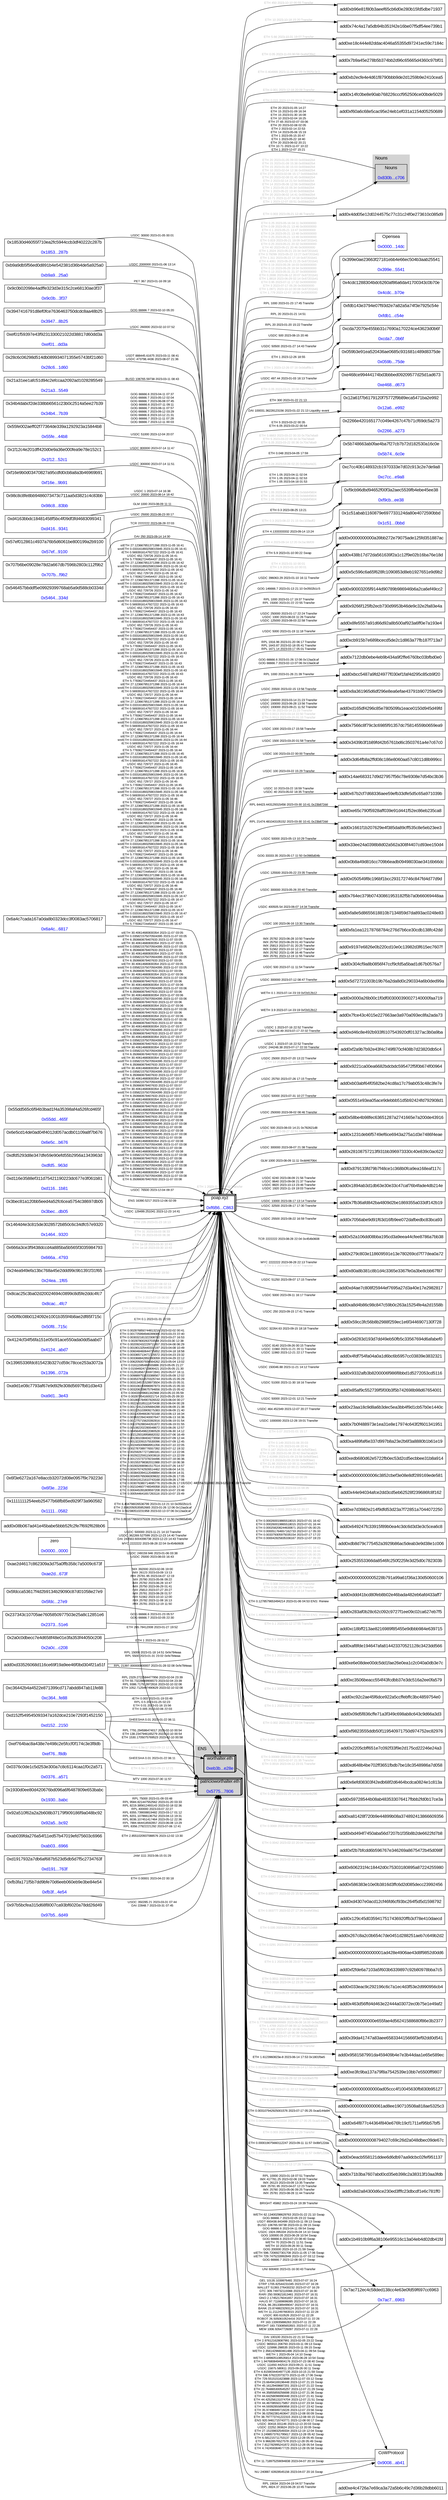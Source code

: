 digraph G {
concentrate=true;
graph[fontname="Arial",rankdir=LR];
edge[fontname="Arial"];
node[fontname="Arial",shape=rectangle];
labeljust="l";
/* Accounts */
	add0xf6b6f07862a02c85628b3a9688beae07fea9c863 [href="https://etherscan.io/address/0xf6B6F07862A02C85628B3A9688beae07fEA9C863" style="bold" shape="box3d" label=<poap.xyz<br/><br/><font color="blue">0xf6B6...C863</font>>]
	add0xeb3b9f824c8551a58a427aeaaa1044866bb5e28e [href="https://etherscan.io/address/0xeb3b9f824c8551a58a427aeaaa1044866bb5e28e" style="bold" shape="box3d" label=<worthalter.eth<br/><br/><font color="blue">0xeb3b...e28e</font>>]
	add0x57757e3d981446d585af0d9ae4d7df6d64647806 [href="https://etherscan.io/address/0x57757e3d981446d585af0d9ae4d7df6d64647806" style="bold" shape="box3d" label=<patricioworthalter.eth<br/><br/><font color="blue">0x5775...7806</font>>]
	add0x9008d19f58aabd9ed0d60971565aa8510560ab41 [href="https://etherscan.io/address/0x9008D19f58AAbD9eD0D60971565AA8510560ab41"  label=<CoWProtocol<br/><br/><font color="blue">0x9008...ab41</font>>]
	add0x0000000000000000000000000000000000000000 [href="https://etherscan.io/address/0x0000000000000000000000000000000000000000"  label=<zero<br/><br/><font color="blue">0x0000...0000</font>>]
	add0x830bd73e4184cef73443c15111a1df14e495c706 [href="https://etherscan.io/address/0x830bd73e4184cef73443c15111a1df14e495c706"  label=<Nouns<br/><br/><font color="blue">0x830b...c706</font>>]
	add0x00000000000000adc04c56bf30ac9d3c0aaf14dc [href="https://etherscan.io/address/0x00000000000000adc04c56bf30ac9d3c0aaf14dc"  label=<Opensea<br/><br/><font color="blue">0x0000...14dc</font>>]
	add0xd1917932a7db6af687b523d5db5d7f5c2734763f [href="https://etherscan.io/address/0xd1917932a7db6af687b523d5db5d7f5c2734763f"  label=<0xd1917932a7db6af687b523d5db5d7f5c2734763f<br/><br/><font color="blue">0xd191...763f</font>>]
	add0xd152f549545093347a162dce210e7293f1452150 [href="https://etherscan.io/address/0xd152f549545093347a162dce210e7293f1452150"  label=<0xd152f549545093347a162dce210e7293f1452150<br/><br/><font color="blue">0xd152...2150</font>>]
	add0xae2d4617c862309a3d75a0ffb358c7a5009c673f [href="https://etherscan.io/address/0xae2d4617c862309a3d75a0ffb358c7a5009c673f"  label=<0xae2d4617c862309a3d75a0ffb358c7a5009c673f<br/><br/><font color="blue">0xae2d...673f</font>>]
	add0x399e0ae23663f27181ebb4e66ec504b3aab25541 [href="https://etherscan.io/address/0x399e0ae23663f27181ebb4e66ec504b3aab25541"  label=<0x399e0ae23663f27181ebb4e66ec504b3aab25541<br/><br/><font color="blue">0x399e...5541</font>>]
	add0x5fdcca53617f4d2b9134b29090c87d01058e27e9 [href="https://etherscan.io/address/0x5fdcca53617f4d2b9134b29090c87d01058e27e9"  label=<0x5fdcca53617f4d2b9134b29090c87d01058e27e9<br/><br/><font color="blue">0x5fdc...27e9</font>>]
	add0xc36442b4a4522e871399cd717abdd847ab11fe88 [href="https://etherscan.io/address/0xc36442b4a4522e871399cd717abdd847ab11fe88"  label=<0xc36442b4a4522e871399cd717abdd847ab11fe88<br/><br/><font color="blue">0xc364...fe88</font>>]
	add0x237343c10705ae7605850977503e25a8c12851e6 [href="https://etherscan.io/address/0x237343c10705ae7605850977503e25a8c12851e6"  label=<0x237343c10705ae7605850977503e25a8c12851e6<br/><br/><font color="blue">0x2373...51e6</font>>]
	add0x18530d46055f710ea2fc5944ccb3df40222c287b [href="https://etherscan.io/address/0x18530d46055f710ea2fc5944ccb3df40222c287b"  label=<0x18530d46055f710ea2fc5944ccb3df40222c287b<br/><br/><font color="blue">0x1853...287b</font>>]
	add0xb9a9db5f56ed0d891b4e542381d36b4de5a925a0 [href="https://etherscan.io/address/0xb9a9db5f56ed0d891b4e542381d36b4de5a925a0"  label=<0xb9a9db5f56ed0d891b4e542381d36b4de5a925a0<br/><br/><font color="blue">0xb9a9...25a0</font>>]
	add0x9c0b02098e4adffe323d3e315c2ce68130ae3f37 [href="https://etherscan.io/address/0x9c0b02098e4adffe323d3e315c2ce68130ae3f37"  label=<0x9c0b02098e4adffe323d3e315c2ce68130ae3f37<br/><br/><font color="blue">0x9c0b...3f37</font>>]
	add0x4cdc1288304bdc6260af86a6da41700343c0b70e [href="https://etherscan.io/address/0x4cdc1288304bdc6260af86a6da41700343c0b70e"  label=<0x4cdc1288304bdc6260af86a6da41700343c0b70e<br/><br/><font color="blue">0x4cdc...b70e</font>>]
	add0x2a0c0dbecc7e4d658f48e01e3fa353f44050c208 [href="https://etherscan.io/address/0x2a0c0dbecc7e4d658f48e01e3fa353f44050c208"  label=<0x2a0c0dbecc7e4d658f48e01e3fa353f44050c208<br/><br/><font color="blue">0x2a0c...c208</font>>]
	add0x3947416791d8ef0fce7636463750dcdc8aa48b25 [href="https://etherscan.io/address/0x3947416791d8ef0fce7636463750dcdc8aa48b25"  label=<0x3947416791d8ef0fce7636463750dcdc8aa48b25<br/><br/><font color="blue">0x3947...8b25</font>>]
	add0xef01f59397e43f9231330021022d38817d60dd3a [href="https://etherscan.io/address/0xef01f59397e43f9231330021022d38817d60dd3a"  label=<0xef01f59397e43f9231330021022d38817d60dd3a<br/><br/><font color="blue">0xef01...dd3a</font>>]
	add0x28c6c06298d514db089934071355e5743bf21d60 [href="https://etherscan.io/address/0x28c6c06298d514db089934071355e5743bf21d60"  label=<0x28c6c06298d514db089934071355e5743bf21d60<br/><br/><font color="blue">0x28c6...1d60</font>>]
	add0x21a31ee1afc51d94c2efccaa2092ad1028285549 [href="https://etherscan.io/address/0x21a31ee1afc51d94c2efccaa2092ad1028285549"  label=<0x21a31ee1afc51d94c2efccaa2092ad1028285549<br/><br/><font color="blue">0x21a3...5549</font>>]
	add0x34b4dabcf2de338bb6561c23b0c2514a5ee27b39 [href="https://etherscan.io/address/0x34b4dabcf2de338bb6561c23b0c2514a5ee27b39"  label=<0x34b4dabcf2de338bb6561c23b0c2514a5ee27b39<br/><br/><font color="blue">0x34b4...7b39</font>>]
	add0x55fe002aeff02f77364de339a1292923a15844b8 [href="https://etherscan.io/address/0x55fe002aeff02f77364de339a1292923a15844b8"  label=<0x55fe002aeff02f77364de339a1292923a15844b8<br/><br/><font color="blue">0x55fe...44b8</font>>]
	add0x1f12c4e201dff420d0e9a36e000fea9e78e152c1 [href="https://etherscan.io/address/0x1f12c4e201dff420d0e9a36e000fea9e78e152c1"  label=<0x1f12c4e201dff420d0e9a36e000fea9e78e152c1<br/><br/><font color="blue">0x1f12...52c1</font>>]
	add0xf16e9b0d03470827a95cdfd0cb8a8a3b46969b91 [href="https://etherscan.io/address/0xf16e9b0d03470827a95cdfd0cb8a8a3b46969b91"  label=<0xf16e9b0d03470827a95cdfd0cb8a8a3b46969b91<br/><br/><font color="blue">0xf16e...9b91</font>>]
	add0x98c8c8fe8bb9486073473c711aa5d3821c4c83bb [href="https://etherscan.io/address/0x98c8c8fe8bb9486073473c711aa5d3821c4c83bb"  label=<0x98c8c8fe8bb9486073473c711aa5d3821c4c83bb<br/><br/><font color="blue">0x98c8...83bb</font>>]
	add0xd4163bbdc18481458f5bc4f09df3fd4683099341 [href="https://etherscan.io/address/0xd4163bbdc18481458f5bc4f09df3fd4683099341"  label=<0xd4163bbdc18481458f5bc4f09df3fd4683099341<br/><br/><font color="blue">0xd416...9341</font>>]
	add0xfdb143e3794e07f93d2e7a82a5a74f3e7925c54e [href="https://etherscan.io/address/0xfdb143e3794e07f93d2e7a82a5a74f3e7925c54e"  label=<0xfdb143e3794e07f93d2e7a82a5a74f3e7925c54e<br/><br/><font color="blue">0xfdb1...c54e</font>>]
	add0x57ef012861c4937a76b5d6061be800199a2b9100 [href="https://etherscan.io/address/0x57ef012861c4937a76b5d6061be800199a2b9100"  label=<0x57ef012861c4937a76b5d6061be800199a2b9100<br/><br/><font color="blue">0x57ef...9100</font>>]
	add0x707b6be09028e78d2a667db7596b2803c112f9b2 [href="https://etherscan.io/address/0x707b6be09028e78d2a667db7596b2803c112f9b2"  label=<0x707b6be09028e78d2a667db7596b2803c112f9b2<br/><br/><font color="blue">0x707b...f9b2</font>>]
	add0x546457bbddf5e09929399768ab5a9d588cb0334d [href="https://etherscan.io/address/0x546457bbddf5e09929399768ab5a9d588cb0334d"  label=<0x546457bbddf5e09929399768ab5a9d588cb0334d<br/><br/><font color="blue">0x5464...334d</font>>]
	add0x6a4c7cada167a0da8b0323dcc3f0083ac5706817 [href="https://etherscan.io/address/0x6a4c7cada167a0da8b0323dcc3f0083ac5706817"  label=<0x6a4c7cada167a0da8b0323dcc3f0083ac5706817<br/><br/><font color="blue">0x6a4c...6817</font>>]
	add0x55dd565c6f94b3bad1f4a35398af4a526fcd465f [href="https://etherscan.io/address/0x55dd565c6f94b3bad1f4a35398af4a526fcd465f"  label=<0x55dd565c6f94b3bad1f4a35398af4a526fcd465f<br/><br/><font color="blue">0x55dd...465f</font>>]
	add0x6e5cd14de0ad04f4012d057acdb01109a8f7b676 [href="https://etherscan.io/address/0x6e5cd14de0ad04f4012d057acdb01109a8f7b676"  label=<0x6e5cd14de0ad04f4012d057acdb01109a8f7b676<br/><br/><font color="blue">0x6e5c...b676</font>>]
	add0xdfd5293d8e347dfe59e90efd55b2956a1343963d [href="https://etherscan.io/address/0xdfd5293d8e347dfe59e90efd55b2956a1343963d"  label=<0xdfd5293d8e347dfe59e90efd55b2956a1343963d<br/><br/><font color="blue">0xdfd5...963d</font>>]
	add0xd116e3588ef311d75421190223dc677e3f061b81 [href="https://etherscan.io/address/0xd116e3588ef311d75421190223dc677e3f061b81"  label=<0xd116e3588ef311d75421190223dc677e3f061b81<br/><br/><font color="blue">0xd116...1b81</font>>]
	add0x3bec81a120bb5eed4a52fc6cea5754c38697db05 [href="https://etherscan.io/address/0x3bec81a120bb5eed4a52fc6cea5754c38697db05"  label=<0x3bec81a120bb5eed4a52fc6cea5754c38697db05<br/><br/><font color="blue">0x3bec...db05</font>>]
	add0x1464d4e3c815de3028572b850c6c34dfc57e9320 [href="https://etherscan.io/address/0x1464d4e3c815de3028572b850c6c34dfc57e9320"  label=<0x1464d4e3c815de3028572b850c6c34dfc57e9320<br/><br/><font color="blue">0x1464...9320</font>>]
	add0x666a3ce3f9438dccd4a885ba5b565f3035984793 [href="https://etherscan.io/address/0x666a3ce3f9438dccd4a885ba5b565f3035984793"  label=<0x666a3ce3f9438dccd4a885ba5b565f3035984793<br/><br/><font color="blue">0x666a...4793</font>>]
	add0x24ea949efa13bc768a45e2ddd99c9b1391f31f65 [href="https://etherscan.io/address/0x24ea949efa13bc768a45e2ddd99c9b1391f31f65"  label=<0x24ea949efa13bc768a45e2ddd99c9b1391f31f65<br/><br/><font color="blue">0x24ea...1f65</font>>]
	add0x8cac25c3ba02d20024694c0899c8d5fe2ddc4fc7 [href="https://etherscan.io/address/0x8cac25c3ba02d20024694c0899c8d5fe2ddc4fc7"  label=<0x8cac25c3ba02d20024694c0899c8d5fe2ddc4fc7<br/><br/><font color="blue">0x8cac...4fc7</font>>]
	add0x50f8c08b0124092e1001b355f4b8ae2df85f715c [href="https://etherscan.io/address/0x50f8c08b0124092e1001b355f4b8ae2df85f715c"  label=<0x50f8c08b0124092e1001b355f4b8ae2df85f715c<br/><br/><font color="blue">0x50f8...715c</font>>]
	add0x4124cf34f56fa151e05c91ace550ada0dd5aabd7 [href="https://etherscan.io/address/0x4124cf34f56fa151e05c91ace550ada0dd5aabd7"  label=<0x4124cf34f56fa151e05c91ace550ada0dd5aabd7<br/><br/><font color="blue">0x4124...abd7</font>>]
	add0x13965336fdc815423b327cd59c78cce253a3072a [href="https://etherscan.io/address/0x13965336fdc815423b327cd59c78cce253a3072a"  label=<0x13965336fdc815423b327cd59c78cce253a3072a<br/><br/><font color="blue">0x1396...072a</font>>]
	add0xcda72070e455bb31c7690a170224ce43623d0b6f [href="https://etherscan.io/address/0xcda72070e455bb31c7690a170224ce43623d0b6f"  label=<0xcda72070e455bb31c7690a170224ce43623d0b6f<br/><br/><font color="blue">0xcda7...0b6f</font>>]
	add0x059b3e91ea520436ae0685c931681c489d8375de [href="https://etherscan.io/address/0x059b3e91ea520436ae0685c931681c489d8375de"  label=<0x059b3e91ea520436ae0685c931681c489d8375de<br/><br/><font color="blue">0x059b...75de</font>>]
	add0xe468ce99444174bd3bbbed09209577d25d1ad673 [href="https://etherscan.io/address/0xe468ce99444174bd3bbbed09209577d25d1ad673"  label=<0xe468ce99444174bd3bbbed09209577d25d1ad673<br/><br/><font color="blue">0xe468...d673</font>>]
	add0x12a61f7b6179120f75772f9b89eca5471ba2e992 [href="https://etherscan.io/address/0x12a61f7b6179120f75772f9b89eca5471ba2e992"  label=<0x12a61f7b6179120f75772f9b89eca5471ba2e992<br/><br/><font color="blue">0x12a6...e992</font>>]
	add0xa9d1e08c7793af67e9d92fe308d5697fb81d3e43 [href="https://etherscan.io/address/0xa9d1e08c7793af67e9d92fe308d5697fb81d3e43"  label=<0xa9d1e08c7793af67e9d92fe308d5697fb81d3e43<br/><br/><font color="blue">0xa9d1...3e43</font>>]
	add0x6f3e6272a167e8accb32072d08e0957f9c79223d [href="https://etherscan.io/address/0x6f3e6272a167e8accb32072d08e0957f9c79223d"  label=<0x6f3e6272a167e8accb32072d08e0957f9c79223d<br/><br/><font color="blue">0x6f3e...223d</font>>]
	add0x2266e420165177c049e4267c47b71cf69dc5a273 [href="https://etherscan.io/address/0x2266e420165177c049e4267c47b71cf69dc5a273"  label=<0x2266e420165177c049e4267c47b71cf69dc5a273<br/><br/><font color="blue">0x2266...a273</font>>]
	add0x5b748663ab0fae4ba7f27cb7b72d182530a16c0e [href="https://etherscan.io/address/0x5b748663ab0fae4ba7f27cb7b72d182530a16c0e"  label=<0x5b748663ab0fae4ba7f27cb7b72d182530a16c0e<br/><br/><font color="blue">0x5b74...6c0e</font>>]
	add0xc7cc40b148932cb1970333e7d02c913c2e7de9a8 [href="https://etherscan.io/address/0xc7cc40b148932cb1970333e7d02c913c2e7de9a8"  label=<0xc7cc40b148932cb1970333e7d02c913c2e7de9a8<br/><br/><font color="blue">0xc7cc...e9a8</font>>]
	add0xf9cb96dbd94652f00f3a2aec5539fb4ebe45ee38 [href="https://etherscan.io/address/0xf9cb96dbd94652f00f3a2aec5539fb4ebe45ee38"  label=<0xf9cb96dbd94652f00f3a2aec5539fb4ebe45ee38<br/><br/><font color="blue">0xf9cb...ee38</font>>]
	add0x1c51abab1160879e697733124da80e4072590bbd [href="https://etherscan.io/address/0x1c51abab1160879e697733124da80e4072590bbd"  label=<0x1c51abab1160879e697733124da80e4072590bbd<br/><br/><font color="blue">0x1c51...0bbd</font>>]
	add0xef764bac8a438e7e498c2e5fccf0f174c3e3f8db [href="https://etherscan.io/address/0xef764bac8a438e7e498c2e5fccf0f174c3e3f8db"  label=<0xef764bac8a438e7e498c2e5fccf0f174c3e3f8db<br/><br/><font color="blue">0xef76...f8db</font>>]
	add0x92a510f62a2a2b608b37179f909186f9a048bc92 [href="https://etherscan.io/address/0x92a510f62a2a2b608b37179f909186f9a048bc92"  label=<0x92a510f62a2a2b608b37179f909186f9a048bc92<br/><br/><font color="blue">0x92a5...bc92</font>>]
	add0x7ac712ec4c58ded138cc4e63e0fd59f697cc6963 [href="https://etherscan.io/address/0x7ac712ec4c58ded138cc4e63e0fd59f697cc6963"  label=<0x7ac712ec4c58ded138cc4e63e0fd59f697cc6963<br/><br/><font color="blue">0x7ac7...6963</font>>]
	add0x97b5bcfea315d68f8007ca93bf6020a78dd26d49 [href="https://etherscan.io/address/0x97b5bcfea315d68f8007ca93bf6020a78dd26d49"  label=<0x97b5bcfea315d68f8007ca93bf6020a78dd26d49<br/><br/><font color="blue">0x97b5...6d49</font>>]
	add0x1111111254eeb25477b68fb85ed929f73a960582 [href="https://etherscan.io/address/0x1111111254eeb25477b68fb85ed929f73a960582"  label=<0x1111111254eeb25477b68fb85ed929f73a960582<br/><br/><font color="blue">0x1111...0582</font>>]
	add0x0376c0de1c5d253e300a7c8c6114caa1f0c2a571 [href="https://etherscan.io/address/0x0376c0de1c5d253e300a7c8c6114caa1f0c2a571"  label=<0x0376c0de1c5d253e300a7c8c6114caa1f0c2a571<br/><br/><font color="blue">0x0376...a571</font>>]
	add0x1930d0ee80d420676bd096a6f6487809e653babc [href="https://etherscan.io/address/0x1930d0ee80d420676bd096a6f6487809e653babc"  label=<0x1930d0ee80d420676bd096a6f6487809e653babc<br/><br/><font color="blue">0x1930...babc</font>>]
	add0xfb3fa171f5b7dd9bfe70d6eeb060eb9e3be84e54 [href="https://etherscan.io/address/0xfb3fa171f5b7dd9bfe70d6eeb060eb9e3be84e54"  label=<0xfb3fa171f5b7dd9bfe70d6eeb060eb9e3be84e54<br/><br/><font color="blue">0xfb3f...4e54</font>>]
	add0xab039fda276a54f11ed57b47019efd75603c6966 [href="https://etherscan.io/address/0xab039fda276a54f11ed57b47019efd75603c6966"  label=<0xab039fda276a54f11ed57b47019efd75603c6966<br/><br/><font color="blue">0xab03...6966</font>>]

/* Edges */
	add0xf6b6f07862a02c85628b3a9688beae07fea9c863 -> add0x059b3e91ea520436ae0685c931681c489d8375de [fontsize=10 label=<<font color="black">USDC 497.44&nbsp;2023-01-03 18:13 Transfer</font>>]
	add0x18530d46055f710ea2fc5944ccb3df40222c287b -> add0xf6b6f07862a02c85628b3a9688beae07fea9c863 [fontsize=10 label=<<font color="black">USDC 30000&nbsp;2023-01-05 00:01 </font>>]
	add0xae2d4617c862309a3d75a0ffb358c7a5009c673f -> add0xf6b6f07862a02c85628b3a9688beae07fea9c863 [fontsize=10 label=<<font color="black">USDC 249159.946&nbsp;2023-01-06 03:38 </font><br/><font color="black">USDC 25000&nbsp;2023-08-03 16:43 </font>>]
	add0xb9a9db5f56ed0d891b4e542381d36b4de5a925a0 -> add0xf6b6f07862a02c85628b3a9688beae07fea9c863 [fontsize=10 label=<<font color="black">USDC 2000000&nbsp;2023-01-06 13:14 </font>>]
	add0xf6b6f07862a02c85628b3a9688beae07fea9c863 -> add0x0000000000a39bb272e79075ade125fd351887ac [fontsize=10 label=<<font color="grey">ETH 4&nbsp;2023-01-10 00:01 </font><br/><font color="grey">ETH 1.9&nbsp;2023-01-10 00:01 </font>>]
	add0x0000000000a39bb272e79075ade125fd351887ac -> add0xf6b6f07862a02c85628b3a9688beae07fea9c863 [fontsize=10 label=<<font color="black">ETH 5.9&nbsp;2023-01-10 00:22 Swap</font>>]
	add0xf6b6f07862a02c85628b3a9688beae07fea9c863 -> add0x438b17d72da561639f2a1c12f9e02b16ba76e18d [fontsize=10 label=<<font color="black">USDC 396063.29&nbsp;2023-01-10 16:11 Transfer</font>>]
	add0xf6b6f07862a02c85628b3a9688beae07fea9c863 -> add0x5c596c6a65f628fc1090853d8eb1927651e9d9b2 [fontsize=10 label=<<font color="black">GOG 146666.7&nbsp;2023-01-13 21:10 0x0502b1c5</font>>]
	add0x1111111254eeb25477b68fb85ed929f73a960582 -> add0xf6b6f07862a02c85628b3a9688beae07fea9c863 [fontsize=10 label=<<font color="black">ETH 6.404798026536799&nbsp;2023-01-13 21:10 0x0502b1c5</font><br/><font color="black">ETH 2.8362050535952665&nbsp;2023-01-26 12:06 0x12aa3caf</font><br/><font color="black">ETH 3.562380510231958&nbsp;2023-02-13 07:06 0x12aa3caf</font>>]
	add0x9c0b02098e4adffe323d3e315c2ce68130ae3f37 -> add0xf6b6f07862a02c85628b3a9688beae07fea9c863 [fontsize=10 label=<<font color="black">PET 367&nbsp;2023-01-16 09:18 </font>>]
	add0xf6b6f07862a02c85628b3a9688beae07fea9c863 -> add0x90003205f9144d90789b986946b6a2ca6ef49cc2 [fontsize=10 label=<<font color="black">RPL 1000&nbsp;2023-01-17 19:37 Transfer</font><br/><font color="black">RPL 15000&nbsp;2023-01-22 22:55 Transfer</font>>]
	add0xf6b6f07862a02c85628b3a9688beae07fea9c863 -> add0x9266f125fb2ecb730d9953b46de9c32e2fa83e4a [fontsize=10 label=<<font color="black">USDC 250000&nbsp;2023-01-17 22:24 Transfer</font><br/><font color="black">USDC 1000&nbsp;2023-08-03 11:26 Transfer</font><br/><font color="black">USDC 125000&nbsp;2023-08-03 22:58 Transfer</font>>]
	add0xf6b6f07862a02c85628b3a9688beae07fea9c863 -> add0x1b4910b9f6a38106e95516c13a04eb4d02db41fd [fontsize=10 label=<<font color="black">RPL 10000&nbsp;2023-01-18 07:51 Transfer</font><br/><font color="black">IMX 417781.25&nbsp;2023-02-06 19:03 Transfer</font><br/><font color="black">IMX 26123&nbsp;2023-03-09 13:35 Transfer</font><br/><font color="black">IMX 25781.95&nbsp;2023-04-07 12:23 Transfer</font><br/><font color="black">IMX 25780&nbsp;2023-05-06 09:25 Transfer</font><br/><font color="black">IMX 25781&nbsp;2023-08-28 11:44 Transfer</font>>]
	add0xd33526068d116ce69f19a9ee46f0bd304f21a51f -> add0xf6b6f07862a02c85628b3a9688beae07fea9c863 [fontsize=10 label=<<font color="black">RPL 15000&nbsp;2023-01-18 14:51 0xfe784eaa</font><br/><font color="black">RPL 5500&nbsp;2023-01-31 23:02 0xfe784eaa</font>>]
	add0xd152f549545093347a162dce210e7293f1452150 -> add0xf6b6f07862a02c85628b3a9688beae07fea9c863 [fontsize=10 label=<<font color="black">rETH 0.003&nbsp;2023-01-19 03:49 </font><br/><font color="black">RPL 0.5&nbsp;2023-01-25 02:23 </font><br/><font color="black">ETH 0.01&nbsp;2023-01-16 15:56 </font><br/><font color="black">ETH 0.005&nbsp;2023-02-06 22:03 </font>>]
	add0xf6b6f07862a02c85628b3a9688beae07fea9c863 -> add0x8fe5557a91d66d92a8b500af923a6ff0e7a193e4 [fontsize=10 label=<<font color="black">USDC 5000&nbsp;2023-01-19 11:18 Transfer</font>>]
	add0xf6b6f07862a02c85628b3a9688beae07fea9c863 -> add0xcb915b7e689bcecd5de2c1d863a77fb187f713a7 [fontsize=10 label=<<font color="black">RPL 1916.96&nbsp;2023-01-20 06:17 Transfer</font><br/><font color="black">RPL 1643.87&nbsp;2023-02-18 05:41 Transfer</font><br/><font color="black">RPL 1671.14&nbsp;2023-03-17 05:01 Transfer</font>>]
	add0xf6b6f07862a02c85628b3a9688beae07fea9c863 -> add0x4cdc1288304bdc6260af86a6da41700343c0b70e [fontsize=10 label=<<font color="black">RPL 20&nbsp;2023-01-20 15:22 Transfer</font>>]
	add0x4cdc1288304bdc6260af86a6da41700343c0b70e -> add0xf6b6f07862a02c85628b3a9688beae07fea9c863 [fontsize=10 label=<<font color="black">RPL 20&nbsp;2023-01-21 14:51 </font>>]
	add0xf6b6f07862a02c85628b3a9688beae07fea9c863 -> add0x9008d19f58aabd9ed0d60971565aa8510560ab41 [fontsize=10 label=<<font color="black">WETH 62.13400298629763&nbsp;2023-01-22 21:10 Swap</font><br/><font color="black">GOG 66666.7&nbsp;2023-02-05 23:22 Swap</font><br/><font color="black">USDT 893438.843499&nbsp;2023-03-11 09:13 Swap</font><br/><font color="black">BUSD 106765.59738&nbsp;2023-03-11 09:15 Swap</font><br/><font color="black">GOG 66666.6&nbsp;2023-04-11 09:54 Swap</font><br/><font color="black">USDC 1924.095334&nbsp;2023-05-04 14:10 Swap</font><br/><font color="black">GOG 100000.05&nbsp;2023-06-28 10:54 Swap</font><br/><font color="black">GOG 66666.6&nbsp;2023-07-23 08:40 Swap</font><br/><font color="black">WETH 70&nbsp;2023-09-21 11:51 Swap</font><br/><font color="black">WETH 10&nbsp;2023-09-26 00:11 Swap</font><br/><font color="black">GOG 200000&nbsp;2023-10-15 21:59 Swap</font><br/><font color="black">stETH 596.7206927301708&nbsp;2023-11-05 17:06 Swap</font><br/><font color="black">stETH 729.7475233992849&nbsp;2023-11-07 03:12 Swap</font><br/><font color="black">GOG 66666.7&nbsp;2023-12-08 00:17 Swap</font>>]
	add0x9008d19f58aabd9ed0d60971565aa8510560ab41 -> add0xf6b6f07862a02c85628b3a9688beae07fea9c863 [fontsize=10 label=<<font color="black">DAI 100100&nbsp;2023-01-22 21:10 Swap</font><br/><font color="black">ETH 2.976121628087991&nbsp;2023-02-05 23:22 Swap</font><br/><font color="black">USDC 965910.206793&nbsp;2023-03-11 09:13 Swap</font><br/><font color="black">USDC 115998.298535&nbsp;2023-03-11 09:15 Swap</font><br/><font color="black">WETH 2.3561429660461486&nbsp;2023-04-11 09:54 Swap</font><br/><font color="black">WETH 1&nbsp;2023-05-04 14:10 Swap</font><br/><font color="black">WETH 2.689605108535814&nbsp;2023-06-28 10:54 Swap</font><br/><font color="black">ETH 1.9476808494904176&nbsp;2023-07-23 08:40 Swap</font><br/><font color="black">USDC 111650.442519&nbsp;2023-09-21 11:51 Swap</font><br/><font color="black">USDC 15875.580611&nbsp;2023-09-26 00:11 Swap</font><br/><font color="black">ETH 6.8159034404977135&nbsp;2023-10-15 21:59 Swap</font><br/><font color="black">ETH 596.576222073273&nbsp;2023-11-05 17:06 Swap</font><br/><font color="black">ETH 729.5515151623888&nbsp;2023-11-07 03:12 Swap</font><br/><font color="black">ETH 23.66494169196448&nbsp;2023-12-07 21:15 Swap</font><br/><font color="black">ETH 45.16129408687201&nbsp;2023-12-07 21:22 Swap</font><br/><font color="black">ETH 22.764865300545257&nbsp;2023-12-07 21:29 Swap</font><br/><font color="black">ETH 44.35855859256698&nbsp;2023-12-07 21:36 Swap</font><br/><font color="black">ETH 44.64258096990448&nbsp;2023-12-07 21:41 Swap</font><br/><font color="black">ETH 44.425256131074704&nbsp;2023-12-07 21:51 Swap</font><br/><font color="black">ETH 44.46708550175857&nbsp;2023-12-07 23:34 Swap</font><br/><font color="black">ETH 44.59392855890858&nbsp;2023-12-07 23:42 Swap</font><br/><font color="black">ETH 35.97496949719226&nbsp;2023-12-07 23:56 Swap</font><br/><font color="black">ETH 36.02562381463647&nbsp;2023-12-08 00:09 Swap</font><br/><font color="black">ETH 38.797773741222315&nbsp;2023-12-08 00:15 Swap</font><br/><font color="black">ENS 920.9461715743771&nbsp;2023-12-08 00:17 Swap</font><br/><font color="black">USDC 30418.331146&nbsp;2023-12-13 20:03 Swap</font><br/><font color="black">USDC 22252.393624&nbsp;2023-12-13 20:05 Swap</font><br/><font color="black">ETH 27.15159832549334&nbsp;2023-12-19 12:04 Swap</font><br/><font color="black">ETH 3.2498573761795617&nbsp;2023-12-28 05:42 Swap</font><br/><font color="black">ETH 6.581215711753137&nbsp;2023-12-28 05:45 Swap</font><br/><font color="black">ETH 9.96628576527578&nbsp;2023-12-28 05:49 Swap</font><br/><font color="black">ETH 7.812782995241872&nbsp;2023-12-28 05:54 Swap</font><br/><font color="black">ETH 4.742459364677725&nbsp;2023-12-28 05:58 Swap</font>>]
	add0xf6b6f07862a02c85628b3a9688beae07fea9c863 -> add0x12a61f7b6179120f75772f9b89eca5471ba2e992 [fontsize=10 label=<<font color="black">DAI 100031.36228123156&nbsp;2023-01-22 21:13 Liquidity event</font>>]
	add0x237343c10705ae7605850977503e25a8c12851e6 -> add0xf6b6f07862a02c85628b3a9688beae07fea9c863 [fontsize=10 label=<<font color="black">GOG 66666.6&nbsp;2023-01-23 05:57 </font><br/><font color="black">GOG 66666.7&nbsp;2023-02-05 22:30 </font>>]
	add0xf6b6f07862a02c85628b3a9688beae07fea9c863 -> add0x399e0ae23663f27181ebb4e66ec504b3aab25541 [fontsize=10 label=<<font color="black">RPL 1000&nbsp;2023-01-23 17:45 Transfer</font>>]
	add0xf6b6f07862a02c85628b3a9688beae07fea9c863 -> add0x7122db0ebe4eb9b434a9f2ffe6760bc03bfbd0e0 [fontsize=10 label=<<font color="black">GOG 66666.6&nbsp;2023-01-26 12:06 0x12aa3caf</font><br/><font color="black">GOG 66666.7&nbsp;2023-02-13 07:06 0x12aa3caf</font>>]
	add0xf6b6f07862a02c85628b3a9688beae07fea9c863 -> add0xbcc5487a9fd24977f030ef1faf4d295c85cb9f20 [fontsize=10 label=<<font color="black">RPL 1000&nbsp;2023-01-26 21:39 Transfer</font>>]
	add0xf6b6f07862a02c85628b3a9688beae07fea9c863 -> add0xfdb143e3794e07f93d2e7a82a5a74f3e7925c54e [fontsize=10 label=<<font color="black">USDC 50500&nbsp;2023-01-27 14:43 Transfer</font>>]
	add0xc36442b4a4522e871399cd717abdd847ab11fe88 -> add0xf6b6f07862a02c85628b3a9688beae07fea9c863 [fontsize=10 label=<<font color="black">RPL 2329.2722584477956&nbsp;2023-02-04 23:39 </font><br/><font color="black">ETH 55.73228669906573&nbsp;2023-02-04 23:39 </font><br/><font color="black">RPL 9386.717913972816&nbsp;2023-02-10 02:08 </font><br/><font color="black">ETH 1052.7125497490629&nbsp;2023-02-10 02:08 </font>>]
	add0x5fdcca53617f4d2b9134b29090c87d01058e27e9 -> add0xf6b6f07862a02c85628b3a9688beae07fea9c863 [fontsize=10 label=<<font color="black">IMX 392000&nbsp;2023-02-06 19:00 </font><br/><font color="black">IMX 26123&nbsp;2023-03-09 13:13 </font><br/><font color="black">IMX 25781.95&nbsp;2023-04-07 12:19 </font><br/><font color="black">IMX 25780&nbsp;2023-05-06 09:22 </font><br/><font color="black">IMX 25782&nbsp;2023-06-28 10:47 </font><br/><font color="black">IMX 25750&nbsp;2023-06-29 01:41 </font><br/><font color="black">IMX 25813&nbsp;2023-07-27 20:27 </font><br/><font color="black">IMX 25781&nbsp;2023-08-28 01:57 </font><br/><font color="black">IMX 51562&nbsp;2023-10-10 12:00 </font><br/><font color="black">IMX 25782&nbsp;2023-11-08 16:13 </font><br/><font color="black">IMX 25781&nbsp;2023-12-19 11:50 </font>>]
	add0x3947416791d8ef0fce7636463750dcdc8aa48b25 -> add0xf6b6f07862a02c85628b3a9688beae07fea9c863 [fontsize=10 label=<<font color="black">GOG 66666.7&nbsp;2023-02-10 05:20 </font>>]
	add0xef01f59397e43f9231330021022d38817d60dd3a -> add0xf6b6f07862a02c85628b3a9688beae07fea9c863 [fontsize=10 label=<<font color="black">USDC 260000&nbsp;2023-02-10 07:52 </font>>]
	add0xf6b6f07862a02c85628b3a9688beae07fea9c863 -> add0x8a361965d6df296e8ea6efae43791b907259ef29 [fontsize=10 label=<<font color="black">USDC 20500&nbsp;2023-02-15 13:56 Transfer</font>>]
	add0x28c6c06298d514db089934071355e5743bf21d60 -> add0xf6b6f07862a02c85628b3a9688beae07fea9c863 [fontsize=10 label=<<font color="black">USDT 888445.61675&nbsp;2023-03-11 08:41 </font><br/><font color="black">USDC 473798.4436&nbsp;2023-08-07 21:36 </font>>]
	add0x21a31ee1afc51d94c2efccaa2092ad1028285549 -> add0xf6b6f07862a02c85628b3a9688beae07fea9c863 [fontsize=10 label=<<font color="black">BUSD 106765.59738&nbsp;2023-03-11 08:43 </font>>]
	add0xf6b6f07862a02c85628b3a9688beae07fea9c863 -> add0xd165df4296c85e780509fa1eace0150d945d49fd [fontsize=10 label=<<font color="black">USDC 194000&nbsp;2023-03-14 21:23 Transfer</font><br/><font color="black">USDC 193000&nbsp;2023-06-28 13:56 Transfer</font><br/><font color="black">USDC 193000&nbsp;2023-09-21 11:52 Transfer</font><br/><font color="grey">ETH 56&nbsp;2023-03-14 21:23 Transfer</font><br/><font color="grey">ETH 0.0013&nbsp;2023-03-14 22:50 Transfer</font><br/><font color="grey">ETH 0.0013&nbsp;2023-03-15 01:15 Transfer</font>>]
	add0xf6b6f07862a02c85628b3a9688beae07fea9c863 -> add0x7566c8f79c3c6985f91357dc75814559b0659ea9 [fontsize=10 label=<<font color="black">USDC 1000&nbsp;2023-03-17 15:58 Transfer</font>>]
	add0xf6b6f07862a02c85628b3a9688beae07fea9c863 -> add0x3439b3f1b89fd42b5761bd6c3503761a4e7c67c0 [fontsize=10 label=<<font color="black">USDC 1500&nbsp;2023-03-20 01:58 Transfer</font>>]
	add0xf6b6f07862a02c85628b3a9688beae07fea9c863 -> add0x3d64fb8a2ffd08c186e8060aa57c8011d8b999cc [fontsize=10 label=<<font color="black">USDC 100&nbsp;2023-03-22 00:00 Transfer</font>>]
	add0xf6b6f07862a02c85628b3a9688beae07fea9c863 -> add0x14ae683317d9d27957f56c78e9308e7d54bc3b36 [fontsize=10 label=<<font color="black">USDC 100&nbsp;2023-03-22 15:29 Transfer</font>>]
	add0xf6b6f07862a02c85628b3a9688beae07fea9c863 -> add0x67b2cf7d68336aee59efb33dfe5d5c65a971039b [fontsize=10 label=<<font color="black">USDC 10&nbsp;2023-03-22 18:59 Transfer</font><br/><font color="black">USDC 40&nbsp;2023-05-02 18:35 Transfer</font>>]
	add0xf6b6f07862a02c85628b3a9688beae07fea9c863 -> add0x7ac712ec4c58ded138cc4e63e0fd59f697cc6963 [fontsize=10 label=<<font color="black">BRIGHT 45862&nbsp;2023-03-24 19:39 Transfer</font>>]
	add0xf6b6f07862a02c85628b3a9688beae07fea9c863 -> add0xe65c790f5928aff039e91d441f52ec86eb235ca8 [fontsize=10 label=<<font color="black">RPL 64423.443129315456&nbsp;2023-03-30 10:41 0x23b872dd</font>>]
	add0xf6b6f07862a02c85628b3a9688beae07fea9c863 -> add0x1661f1b207629e4f385da89cff535c8e5eb23ee3 [fontsize=10 label=<<font color="black">RPL 21474.481043105152&nbsp;2023-03-30 10:41 0x23b872dd</font>>]
	add0x34b4dabcf2de338bb6561c23b0c2514a5ee27b39 -> add0xf6b6f07862a02c85628b3a9688beae07fea9c863 [fontsize=10 label=<<font color="black">GOG 66666.6&nbsp;2023-04-11 07:37 </font><br/><font color="black">GOG 66666.7&nbsp;2023-05-12 02:04 </font><br/><font color="black">GOG 66666.7&nbsp;2023-06-08 07:45 </font><br/><font color="black">GOG 66666.6&nbsp;2023-07-11 09:11 </font><br/><font color="black">GOG 66666.7&nbsp;2023-08-11 07:57 </font><br/><font color="black">GOG 66666.7&nbsp;2023-09-12 03:29 </font><br/><font color="black">GOG 66666.6&nbsp;2023-10-12 21:31 </font><br/><font color="black">GOG 66666.7&nbsp;2023-11-11 07:28 </font><br/><font color="black">GOG 66666.7&nbsp;2023-12-11 00:03 </font>>]
	add0xf6b6f07862a02c85628b3a9688beae07fea9c863 -> add0x33ee24a0398b8d02a562a308f4407cd93ee150d4 [fontsize=10 label=<<font color="black">USDC 50000&nbsp;2023-05-13 10:29 Transfer</font>>]
	add0xf6b6f07862a02c85628b3a9688beae07fea9c863 -> add0x0b8a49d816cc709b6eadb09498030ae3416b66dc [fontsize=10 label=<<font color="black">GOG 33333.35&nbsp;2023-05-17 11:50 0x0965d04b</font>>]
	add0x08b067ad41e45babe5bbb52fc2fe7f692f628b06 -> add0xf6b6f07862a02c85628b3a9688beae07fea9c863 [fontsize=10 label=<<font color="black">ETH 0.8916776632375328&nbsp;2023-05-17 11:50 0x0965d04b</font>>]
	add0xf6b6f07862a02c85628b3a9688beae07fea9c863 -> add0x050549f8c196bf1bcc293172746c847fd4d77d9d [fontsize=10 label=<<font color="black">USDC 125500&nbsp;2023-05-22 23:35 Transfer</font>>]
	add0xf6b6f07862a02c85628b3a9688beae07fea9c863 -> add0x764ec379b07430861953182f5b7a0b66069448aa [fontsize=10 label=<<font color="black">USDC 300000&nbsp;2023-05-26 20:40 Transfer</font>>]
	add0xf6b6f07862a02c85628b3a9688beae07fea9c863 -> add0xfa8e5d8655618810b7134859d7da893ac0248e83 [fontsize=10 label=<<font color="black">USDC 400505.54&nbsp;2023-06-07 14:34 Transfer</font>>]
	add0xf6b6f07862a02c85628b3a9688beae07fea9c863 -> add0xfa1ea12178768784c276d7b6ce30cdb138fc42dd [fontsize=10 label=<<font color="black">USDC 100&nbsp;2023-06-16 13:30 Transfer</font>>]
	add0xf6b6f07862a02c85628b3a9688beae07fea9c863 -> add0x9197e6826e0b220cd10e0c13982d3f615ec7607f [fontsize=10 label=<<font color="black">IMX 25782&nbsp;2023-06-28 10:50 Transfer</font><br/><font color="black">IMX 25750&nbsp;2023-06-29 01:43 Transfer</font><br/><font color="black">IMX 25813&nbsp;2023-07-31 20:25 Transfer</font><br/><font color="black">IMX 51562&nbsp;2023-10-10 12:17 Transfer</font><br/><font color="black">IMX 25782&nbsp;2023-11-08 16:46 Transfer</font><br/><font color="black">IMX 25781&nbsp;2023-12-19 11:55 Transfer</font>>]
	add0xf6b6f07862a02c85628b3a9688beae07fea9c863 -> add0x304cf9a8b0856f47ccf9cfd5a5bad1d67b0576a7 [fontsize=10 label=<<font color="black">USDC 500&nbsp;2023-07-11 11:54 Transfer</font>>]
	add0xf6b6f07862a02c85628b3a9688beae07fea9c863 -> add0x5d72721003b19b76a2da8d0c290334a6b0ded99a [fontsize=10 label=<<font color="black">USDC 300000&nbsp;2023-07-12 08:47 Transfer</font>>]
	add0x1f12c4e201dff420d0e9a36e000fea9e78e152c1 -> add0xf6b6f07862a02c85628b3a9688beae07fea9c863 [fontsize=10 label=<<font color="black">USDC 800000&nbsp;2023-07-14 11:47 </font>>]
	add0xf16e9b0d03470827a95cdfd0cb8a8a3b46969b91 -> add0xf6b6f07862a02c85628b3a9688beae07fea9c863 [fontsize=10 label=<<font color="black">USDC 300000&nbsp;2023-07-14 11:51 </font>>]
	add0x98c8c8fe8bb9486073473c711aa5d3821c4c83bb -> add0xf6b6f07862a02c85628b3a9688beae07fea9c863 [fontsize=10 label=<<font color="black">USDC 1&nbsp;2023-07-14 16:38 </font><br/><font color="black">USDC 20000&nbsp;2023-08-14 18:42 </font>>]
	add0xf6b6f07862a02c85628b3a9688beae07fea9c863 -> add0x0000a26b00c1f0df003000390027140000faa719 [fontsize=10 label=<<font color="black">WETH 0.1&nbsp;2023-07-14 23:19 0xf2d12b12</font>>]
	add0xf6b6f07862a02c85628b3a9688beae07fea9c863 -> add0x7fce43c4015e227663ae3a970a093ec8fa2ada73 [fontsize=10 label=<<font color="black">WETH 3.9&nbsp;2023-07-14 23:19 0xf2d12b12</font>>]
	add0xf6b6f07862a02c85628b3a9688beae07fea9c863 -> add0xd46c8e492b933f6107543920df01327ac3b0a9ba [fontsize=10 label=<<font color="black">USDC 1&nbsp;2023-07-16 22:52 Transfer</font><br/><font color="black">USDC 1766749.49&nbsp;2023-07-17 22:32 Transfer</font>>]
	add0xf6b6f07862a02c85628b3a9688beae07fea9c863 -> add0xf2a9b7b92e43f4c749f870cf408b7d23820db5c4 [fontsize=10 label=<<font color="black">USDC 1&nbsp;2023-07-16 22:52 Transfer</font><br/><font color="black">USDC 244248.38&nbsp;2023-07-17 22:33 Transfer</font>>]
	add0xf6b6f07862a02c85628b3a9688beae07fea9c863 -> add0x9221ca00ea6682bdcbdc595472f5f0b674f00964 [fontsize=10 label=<<font color="black">USDC 25000&nbsp;2023-07-20 13:22 Transfer</font><br/><font color="grey">ETH 13&nbsp;2023-11-11 16:06 Transfer</font>>]
	add0xf6b6f07862a02c85628b3a9688beae07fea9c863 -> add0xb03abf64f0582be24cd8a17c79ab053c48c3fe7e [fontsize=10 label=<<font color="black">USDC 25750&nbsp;2023-07-26 17:15 Transfer</font>>]
	add0xf6b6f07862a02c85628b3a9688beae07fea9c863 -> add0x0551e93ea05ace9debbb51d5b92424fd792908d1 [fontsize=10 label=<<font color="black">USDC 50000&nbsp;2023-07-31 10:27 Transfer</font>>]
	add0xf6b6f07862a02c85628b3a9688beae07fea9c863 -> add0x58be4b98fec63651287a2741665e7a200de43916 [fontsize=10 label=<<font color="black">USDC 250000&nbsp;2023-08-02 08:46 Transfer</font>>]
	add0xf6b6f07862a02c85628b3a9688beae07fea9c863 -> add0x1231deb6f5749ef6ce6943a275a1d3e7486f4eae [fontsize=10 label=<<font color="black">USDC 500&nbsp;2023-08-03 14:21 0x782621d8</font><br/><font color="grey">ETH 0.1&nbsp;2023-08-27 22:51 0x03add8c3</font>>]
	add0xf6b6f07862a02c85628b3a9688beae07fea9c863 -> add0x28108757213f931bb396973330c40e839c0ac622 [fontsize=10 label=<<font color="black">USDC 300000&nbsp;2023-08-07 21:38 Transfer</font>>]
	add0xd4163bbdc18481458f5bc4f09df3fd4683099341 -> add0xf6b6f07862a02c85628b3a9688beae07fea9c863 [fontsize=10 label=<<font color="black">GLM 1000&nbsp;2023-08-09 11:11 </font>>]
	add0xf6b6f07862a02c85628b3a9688beae07fea9c863 -> add0x879133fd79b7f48ce1c368b0fca9ea168eaf117c [fontsize=10 label=<<font color="black">GLM 1000&nbsp;2023-08-09 11:11 0xdd467064</font>>]
	add0xf6b6f07862a02c85628b3a9688beae07fea9c863 -> add0x1894ab3d1db63e30e33c47caf76b4fade4db214e [fontsize=10 label=<<font color="black">USDC 6240&nbsp;2023-08-09 21:56 Transfer</font><br/><font color="black">USDC 8640&nbsp;2023-09-08 21:37 Transfer</font><br/><font color="black">USDC 8820&nbsp;2023-10-13 23:46 Transfer</font><br/><font color="black">USDC 1920&nbsp;2023-11-19 19:03 Transfer</font>>]
	add0xfdb143e3794e07f93d2e7a82a5a74f3e7925c54e -> add0xf6b6f07862a02c85628b3a9688beae07fea9c863 [fontsize=10 label=<<font color="black">USDC 500&nbsp;2023-08-15 20:46 </font>>]
	add0xf6b6f07862a02c85628b3a9688beae07fea9c863 -> add0x7fb36afd842ba4809d2be1869355a033df142b19 [fontsize=10 label=<<font color="black">USDC 10000&nbsp;2023-08-17 13:14 Transfer</font>>]
	add0xf6b6f07862a02c85628b3a9688beae07fea9c863 -> add0x7056abe9d91f63d16fb9ee072dafbedbc83bca93 [fontsize=10 label=<<font color="black">USDC 32500&nbsp;2023-08-17 17:30 Transfer</font>>]
	add0xf6b6f07862a02c85628b3a9688beae07fea9c863 -> add0x52a106dd08bba195cd3a9eea44cfee8786a7bb38 [fontsize=10 label=<<font color="black">USDC 25500&nbsp;2023-08-22 16:59 Transfer</font>>]
	add0x57ef012861c4937a76b5d6061be800199a2b9100 -> add0xf6b6f07862a02c85628b3a9688beae07fea9c863 [fontsize=10 label=<<font color="black">USDC 25000&nbsp;2023-08-23 00:17 </font>>]
	add0x707b6be09028e78d2a667db7596b2803c112f9b2 -> add0xf6b6f07862a02c85628b3a9688beae07fea9c863 [fontsize=10 label=<<font color="black">TCR 2222222&nbsp;2023-08-28 22:03 </font>>]
	add0xf6b6f07862a02c85628b3a9688beae07fea9c863 -> add0x279c803e118609591e13e780269cd7f77dea0a72 [fontsize=10 label=<<font color="black">TCR 2222222&nbsp;2023-08-28 22:04 0x454b0608</font>>]
	add0x0000000000000000000000000000000000000000 -> add0xf6b6f07862a02c85628b3a9688beae07fea9c863 [fontsize=10 label=<<font color="black">MYC 2222222&nbsp;2023-08-28 22:04 0x454b0608</font>>]
	add0xf6b6f07862a02c85628b3a9688beae07fea9c863 -> add0x80a8b381c8b1d4c3365e3367fe0a3be8cbb67f87 [fontsize=10 label=<<font color="black">MYC 2222222&nbsp;2023-08-28 22:13 Transfer</font><br/><font color="grey">ETH 0.1&nbsp;2023-08-27 22:47 Transfer</font>>]
	add0xf6b6f07862a02c85628b3a9688beae07fea9c863 -> add0xd4ae7c808f25944ef7695a27d3a40e17e2982817 [fontsize=10 label=<<font color="black">USDC 51250&nbsp;2023-09-07 17:15 Transfer</font>>]
	add0xf6b6f07862a02c85628b3a9688beae07fea9c863 -> add0xa8d4b86c98c847c59b0c263a15254fe4a2d1558b [fontsize=10 label=<<font color="black">USDC 5000&nbsp;2023-09-11 16:17 Transfer</font>>]
	add0x546457bbddf5e09929399768ab5a9d588cb0334d -> add0xf6b6f07862a02c85628b3a9688beae07fea9c863 [fontsize=10 label=<<font color="black">DAI 250&nbsp;2023-09-14 14:30 </font>>]
	add0xf6b6f07862a02c85628b3a9688beae07fea9c863 -> add0x59cc3fc56b8b2988f259ec1e6f3446907130f728 [fontsize=10 label=<<font color="black">USDC 250&nbsp;2023-09-15 17:41 Transfer</font>>]
	add0xf6b6f07862a02c85628b3a9688beae07fea9c863 -> add0x0d283d193d7dd49eb50fb5c33567694d6afabef0 [fontsize=10 label=<<font color="black">USDC 32264.63&nbsp;2023-09-15 18:18 Transfer</font>>]
	add0xf6b6f07862a02c85628b3a9688beae07fea9c863 -> add0x4fdf754fa04a0a1d6bc6b5957cc03839e3832321 [fontsize=10 label=<<font color="black">USDC 8140&nbsp;2023-09-26 00:15 Transfer</font><br/><font color="black">USDC 11960&nbsp;2023-11-21 20:11 Transfer</font><br/><font color="black">USDC 11960&nbsp;2023-12-21 22:17 Transfer</font>>]
	add0x6a4c7cada167a0da8b0323dcc3f0083ac5706817 -> add0xf6b6f07862a02c85628b3a9688beae07fea9c863 [fontsize=10 label=<<font color="black">stETH 27.123667851371398&nbsp;2023-11-05 16:41 </font><br/><font color="black">wstETH 0.033161893259015945&nbsp;2023-11-05 16:41 </font><br/><font color="black">rETH 0.5693916147927222&nbsp;2023-11-05 16:41 </font><br/><font color="black">USDC 652.729726&nbsp;2023-11-05 16:41 </font><br/><font color="black">ETH 5.778362724454437&nbsp;2023-11-05 16:41 </font><br/><font color="black">stETH 27.123667851371398&nbsp;2023-11-05 16:42 </font><br/><font color="black">wstETH 0.033161893259015945&nbsp;2023-11-05 16:42 </font><br/><font color="black">rETH 0.5693916147927222&nbsp;2023-11-05 16:42 </font><br/><font color="black">USDC 652.729726&nbsp;2023-11-05 16:42 </font><br/><font color="black">ETH 5.778362724454437&nbsp;2023-11-05 16:42 </font><br/><font color="black">stETH 27.123667851371398&nbsp;2023-11-05 16:42 </font><br/><font color="black">wstETH 0.033161893259015945&nbsp;2023-11-05 16:42 </font><br/><font color="black">rETH 0.5693916147927222&nbsp;2023-11-05 16:42 </font><br/><font color="black">USDC 652.729726&nbsp;2023-11-05 16:42 </font><br/><font color="black">ETH 5.778362724454437&nbsp;2023-11-05 16:42 </font><br/><font color="black">stETH 27.123667851371398&nbsp;2023-11-05 16:43 </font><br/><font color="black">wstETH 0.033161893259015945&nbsp;2023-11-05 16:43 </font><br/><font color="black">rETH 0.5693916147927222&nbsp;2023-11-05 16:43 </font><br/><font color="black">USDC 652.729726&nbsp;2023-11-05 16:43 </font><br/><font color="black">ETH 5.778362724454437&nbsp;2023-11-05 16:43 </font><br/><font color="black">stETH 27.123667851371398&nbsp;2023-11-05 16:43 </font><br/><font color="black">wstETH 0.033161893259015945&nbsp;2023-11-05 16:43 </font><br/><font color="black">rETH 0.5693916147927222&nbsp;2023-11-05 16:43 </font><br/><font color="black">USDC 652.729726&nbsp;2023-11-05 16:43 </font><br/><font color="black">ETH 5.778362724454437&nbsp;2023-11-05 16:43 </font><br/><font color="black">stETH 27.123667851371398&nbsp;2023-11-05 16:43 </font><br/><font color="black">wstETH 0.033161893259015945&nbsp;2023-11-05 16:43 </font><br/><font color="black">rETH 0.5693916147927222&nbsp;2023-11-05 16:43 </font><br/><font color="black">USDC 652.729726&nbsp;2023-11-05 16:43 </font><br/><font color="black">ETH 5.778362724454437&nbsp;2023-11-05 16:43 </font><br/><font color="black">stETH 27.123667851371398&nbsp;2023-11-05 16:43 </font><br/><font color="black">wstETH 0.033161893259015945&nbsp;2023-11-05 16:43 </font><br/><font color="black">rETH 0.5693916147927222&nbsp;2023-11-05 16:43 </font><br/><font color="black">USDC 652.729726&nbsp;2023-11-05 16:43 </font><br/><font color="black">ETH 5.778362724454437&nbsp;2023-11-05 16:43 </font><br/><font color="black">stETH 27.123667851371398&nbsp;2023-11-05 16:43 </font><br/><font color="black">wstETH 0.033161893259015945&nbsp;2023-11-05 16:43 </font><br/><font color="black">rETH 0.5693916147927222&nbsp;2023-11-05 16:43 </font><br/><font color="black">USDC 652.729726&nbsp;2023-11-05 16:43 </font><br/><font color="black">ETH 5.778362724454437&nbsp;2023-11-05 16:43 </font><br/><font color="black">stETH 27.123667851371398&nbsp;2023-11-05 16:44 </font><br/><font color="black">wstETH 0.033161893259015945&nbsp;2023-11-05 16:44 </font><br/><font color="black">rETH 0.5693916147927222&nbsp;2023-11-05 16:44 </font><br/><font color="black">USDC 652.729727&nbsp;2023-11-05 16:44 </font><br/><font color="black">ETH 5.778362724454437&nbsp;2023-11-05 16:44 </font><br/><font color="black">stETH 27.123667851371398&nbsp;2023-11-05 16:44 </font><br/><font color="black">wstETH 0.033161893259015945&nbsp;2023-11-05 16:44 </font><br/><font color="black">rETH 0.5693916147927222&nbsp;2023-11-05 16:44 </font><br/><font color="black">USDC 652.729727&nbsp;2023-11-05 16:44 </font><br/><font color="black">ETH 5.778362724454437&nbsp;2023-11-05 16:44 </font><br/><font color="black">stETH 27.123667851371398&nbsp;2023-11-05 16:44 </font><br/><font color="black">wstETH 0.033161893259015945&nbsp;2023-11-05 16:44 </font><br/><font color="black">rETH 0.5693916147927222&nbsp;2023-11-05 16:44 </font><br/><font color="black">USDC 652.729727&nbsp;2023-11-05 16:44 </font><br/><font color="black">ETH 5.778362724454437&nbsp;2023-11-05 16:44 </font><br/><font color="black">stETH 27.123667851371398&nbsp;2023-11-05 16:44 </font><br/><font color="black">wstETH 0.033161893259015945&nbsp;2023-11-05 16:44 </font><br/><font color="black">rETH 0.5693916147927222&nbsp;2023-11-05 16:44 </font><br/><font color="black">USDC 652.729727&nbsp;2023-11-05 16:44 </font><br/><font color="black">ETH 5.778362724454437&nbsp;2023-11-05 16:44 </font><br/><font color="black">stETH 27.123667851371398&nbsp;2023-11-05 16:45 </font><br/><font color="black">wstETH 0.033161893259015945&nbsp;2023-11-05 16:45 </font><br/><font color="black">rETH 0.5693916147927222&nbsp;2023-11-05 16:45 </font><br/><font color="black">USDC 652.729727&nbsp;2023-11-05 16:45 </font><br/><font color="black">ETH 5.778362724454437&nbsp;2023-11-05 16:45 </font><br/><font color="black">stETH 27.123667851371398&nbsp;2023-11-05 16:45 </font><br/><font color="black">wstETH 0.033161893259015945&nbsp;2023-11-05 16:45 </font><br/><font color="black">rETH 0.5693916147927222&nbsp;2023-11-05 16:45 </font><br/><font color="black">USDC 652.729727&nbsp;2023-11-05 16:45 </font><br/><font color="black">ETH 5.778362724454437&nbsp;2023-11-05 16:45 </font><br/><font color="black">stETH 27.123667851371398&nbsp;2023-11-05 16:46 </font><br/><font color="black">wstETH 0.033161893259015945&nbsp;2023-11-05 16:46 </font><br/><font color="black">rETH 0.5693916147927222&nbsp;2023-11-05 16:46 </font><br/><font color="black">USDC 652.729727&nbsp;2023-11-05 16:46 </font><br/><font color="black">ETH 5.778362724454437&nbsp;2023-11-05 16:46 </font><br/><font color="black">stETH 27.123667851371398&nbsp;2023-11-05 16:46 </font><br/><font color="black">wstETH 0.033161893259015945&nbsp;2023-11-05 16:46 </font><br/><font color="black">rETH 0.5693916147927222&nbsp;2023-11-05 16:46 </font><br/><font color="black">USDC 652.729727&nbsp;2023-11-05 16:46 </font><br/><font color="black">ETH 5.778362724454437&nbsp;2023-11-05 16:46 </font><br/><font color="black">stETH 27.123667851371398&nbsp;2023-11-05 16:46 </font><br/><font color="black">wstETH 0.033161893259015945&nbsp;2023-11-05 16:46 </font><br/><font color="black">rETH 0.5693916147927222&nbsp;2023-11-05 16:46 </font><br/><font color="black">USDC 652.729727&nbsp;2023-11-05 16:46 </font><br/><font color="black">ETH 5.778362724454437&nbsp;2023-11-05 16:46 </font><br/><font color="black">stETH 27.123667851371398&nbsp;2023-11-05 16:46 </font><br/><font color="black">wstETH 0.033161893259015945&nbsp;2023-11-05 16:46 </font><br/><font color="black">rETH 0.5693916147927222&nbsp;2023-11-05 16:46 </font><br/><font color="black">USDC 652.729727&nbsp;2023-11-05 16:46 </font><br/><font color="black">ETH 5.778362724454437&nbsp;2023-11-05 16:46 </font><br/><font color="black">stETH 27.123667851371398&nbsp;2023-11-05 16:46 </font><br/><font color="black">wstETH 0.033161893259015945&nbsp;2023-11-05 16:46 </font><br/><font color="black">rETH 0.5693916147927222&nbsp;2023-11-05 16:46 </font><br/><font color="black">USDC 652.729727&nbsp;2023-11-05 16:46 </font><br/><font color="black">ETH 5.778362724454437&nbsp;2023-11-05 16:46 </font><br/><font color="black">stETH 27.123667851371398&nbsp;2023-11-05 16:46 </font><br/><font color="black">wstETH 0.033161893259015945&nbsp;2023-11-05 16:46 </font><br/><font color="black">rETH 0.5693916147927222&nbsp;2023-11-05 16:46 </font><br/><font color="black">USDC 652.729727&nbsp;2023-11-05 16:46 </font><br/><font color="black">ETH 5.778362724454437&nbsp;2023-11-05 16:46 </font><br/><font color="black">stETH 27.123667851371398&nbsp;2023-11-05 16:47 </font><br/><font color="black">wstETH 0.033161893259015945&nbsp;2023-11-05 16:47 </font><br/><font color="black">rETH 0.5693916147927222&nbsp;2023-11-05 16:47 </font><br/><font color="black">USDC 652.729727&nbsp;2023-11-05 16:47 </font><br/><font color="black">ETH 5.778362724454437&nbsp;2023-11-05 16:47 </font><br/><font color="black">stETH 27.123667851371398&nbsp;2023-11-05 16:47 </font><br/><font color="black">wstETH 0.033161893259015945&nbsp;2023-11-05 16:47 </font><br/><font color="black">rETH 0.5693916147927222&nbsp;2023-11-05 16:47 </font><br/><font color="black">USDC 652.729727&nbsp;2023-11-05 16:47 </font><br/><font color="black">ETH 5.778362724454437&nbsp;2023-11-05 16:47 </font>>]
	add0x55dd565c6f94b3bad1f4a35398af4a526fcd465f -> add0xf6b6f07862a02c85628b3a9688beae07fea9c863 [fontsize=10 label=<<font color="black">stETH 30.40614680830354&nbsp;2023-11-07 03:05 </font><br/><font color="black">wstETH 0.035821575070504395&nbsp;2023-11-07 03:05 </font><br/><font color="black">ETH 6.350660678407633&nbsp;2023-11-07 03:05 </font><br/><font color="black">stETH 30.40614680830354&nbsp;2023-11-07 03:05 </font><br/><font color="black">wstETH 0.035821575070504395&nbsp;2023-11-07 03:05 </font><br/><font color="black">ETH 6.350660678407633&nbsp;2023-11-07 03:05 </font><br/><font color="black">stETH 30.40614680830354&nbsp;2023-11-07 03:05 </font><br/><font color="black">wstETH 0.035821575070504395&nbsp;2023-11-07 03:05 </font><br/><font color="black">ETH 6.350660678407633&nbsp;2023-11-07 03:05 </font><br/><font color="black">stETH 30.40614680830354&nbsp;2023-11-07 03:05 </font><br/><font color="black">wstETH 0.035821575070504395&nbsp;2023-11-07 03:05 </font><br/><font color="black">ETH 6.350660678407633&nbsp;2023-11-07 03:05 </font><br/><font color="black">stETH 30.40614680830354&nbsp;2023-11-07 03:06 </font><br/><font color="black">wstETH 0.035821575070504395&nbsp;2023-11-07 03:06 </font><br/><font color="black">ETH 6.350660678407633&nbsp;2023-11-07 03:06 </font><br/><font color="black">stETH 30.40614680830354&nbsp;2023-11-07 03:06 </font><br/><font color="black">wstETH 0.035821575070504395&nbsp;2023-11-07 03:06 </font><br/><font color="black">ETH 6.350660678407633&nbsp;2023-11-07 03:06 </font><br/><font color="black">stETH 30.40614680830354&nbsp;2023-11-07 03:06 </font><br/><font color="black">wstETH 0.035821575070504395&nbsp;2023-11-07 03:06 </font><br/><font color="black">ETH 6.350660678407633&nbsp;2023-11-07 03:06 </font><br/><font color="black">stETH 30.40614680830354&nbsp;2023-11-07 03:06 </font><br/><font color="black">wstETH 0.035821575070504395&nbsp;2023-11-07 03:06 </font><br/><font color="black">ETH 6.350660678407633&nbsp;2023-11-07 03:06 </font><br/><font color="black">stETH 30.40614680830354&nbsp;2023-11-07 03:06 </font><br/><font color="black">wstETH 0.035821575070504395&nbsp;2023-11-07 03:06 </font><br/><font color="black">ETH 6.350660678407633&nbsp;2023-11-07 03:06 </font><br/><font color="black">stETH 30.40614680830354&nbsp;2023-11-07 03:07 </font><br/><font color="black">wstETH 0.035821575070504395&nbsp;2023-11-07 03:07 </font><br/><font color="black">ETH 6.350660678407633&nbsp;2023-11-07 03:07 </font><br/><font color="black">stETH 30.40614680830354&nbsp;2023-11-07 03:07 </font><br/><font color="black">wstETH 0.035821575070504395&nbsp;2023-11-07 03:07 </font><br/><font color="black">ETH 6.350660678407633&nbsp;2023-11-07 03:07 </font><br/><font color="black">stETH 30.40614680830354&nbsp;2023-11-07 03:07 </font><br/><font color="black">wstETH 0.035821575070504395&nbsp;2023-11-07 03:07 </font><br/><font color="black">ETH 6.350660678407633&nbsp;2023-11-07 03:07 </font><br/><font color="black">stETH 30.40614680830354&nbsp;2023-11-07 03:07 </font><br/><font color="black">wstETH 0.035821575070504395&nbsp;2023-11-07 03:07 </font><br/><font color="black">ETH 6.350660678407633&nbsp;2023-11-07 03:07 </font><br/><font color="black">stETH 30.40614680830354&nbsp;2023-11-07 03:07 </font><br/><font color="black">wstETH 0.035821575070504395&nbsp;2023-11-07 03:07 </font><br/><font color="black">ETH 6.350660678407633&nbsp;2023-11-07 03:07 </font><br/><font color="black">stETH 30.40614680830354&nbsp;2023-11-07 03:07 </font><br/><font color="black">wstETH 0.035821575070504395&nbsp;2023-11-07 03:07 </font><br/><font color="black">ETH 6.350660678407633&nbsp;2023-11-07 03:07 </font><br/><font color="black">stETH 30.40614680830354&nbsp;2023-11-07 03:07 </font><br/><font color="black">wstETH 0.035821575070504395&nbsp;2023-11-07 03:07 </font><br/><font color="black">ETH 6.350660678407633&nbsp;2023-11-07 03:07 </font><br/><font color="black">stETH 30.40614680830354&nbsp;2023-11-07 03:07 </font><br/><font color="black">wstETH 0.035821575070504395&nbsp;2023-11-07 03:07 </font><br/><font color="black">ETH 6.350660678407633&nbsp;2023-11-07 03:07 </font><br/><font color="black">stETH 30.40614680830354&nbsp;2023-11-07 03:08 </font><br/><font color="black">wstETH 0.035821575070504395&nbsp;2023-11-07 03:08 </font><br/><font color="black">ETH 6.350660678407633&nbsp;2023-11-07 03:08 </font><br/><font color="black">stETH 30.40614680830354&nbsp;2023-11-07 03:08 </font><br/><font color="black">wstETH 0.035821575070504395&nbsp;2023-11-07 03:08 </font><br/><font color="black">ETH 6.350660678407633&nbsp;2023-11-07 03:08 </font><br/><font color="black">stETH 30.40614680830354&nbsp;2023-11-07 03:08 </font><br/><font color="black">wstETH 0.035821575070504395&nbsp;2023-11-07 03:08 </font><br/><font color="black">ETH 6.350660678407633&nbsp;2023-11-07 03:08 </font><br/><font color="black">stETH 30.40614680830354&nbsp;2023-11-07 03:08 </font><br/><font color="black">wstETH 0.035821575070504395&nbsp;2023-11-07 03:08 </font><br/><font color="black">ETH 6.350660678407633&nbsp;2023-11-07 03:08 </font><br/><font color="black">stETH 30.40614680830354&nbsp;2023-11-07 03:08 </font><br/><font color="black">wstETH 0.035821575070504395&nbsp;2023-11-07 03:08 </font><br/><font color="black">ETH 6.350660678407633&nbsp;2023-11-07 03:08 </font><br/><font color="black">stETH 30.40614680830354&nbsp;2023-11-07 03:08 </font><br/><font color="black">wstETH 0.035821575070504395&nbsp;2023-11-07 03:08 </font><br/><font color="black">ETH 6.350660678407633&nbsp;2023-11-07 03:08 </font><br/><font color="black">stETH 30.40614680830354&nbsp;2023-11-07 03:08 </font><br/><font color="black">wstETH 0.035821575070504395&nbsp;2023-11-07 03:08 </font><br/><font color="black">ETH 6.350660678407633&nbsp;2023-11-07 03:08 </font>>]
	add0x57757e3d981446d585af0d9ae4d7df6d64647806 -> add0xf6b6f07862a02c85628b3a9688beae07fea9c863 [fontsize=10 label=<<font color="black">USDC 500000&nbsp;2023-11-21 14:10 Transfer</font><br/><font color="black">USDC 362269.527599&nbsp;2023-12-23 14:40 Transfer</font><br/><font color="black">DAI 243563.6004396738&nbsp;2023-12-23 14:43 Transfer</font>>]
	add0xf6b6f07862a02c85628b3a9688beae07fea9c863 -> add0x9332afb3b8200006f986f8bbd1d5272053cd5116 [fontsize=10 label=<<font color="black">USDC 150046.88&nbsp;2023-11-21 14:12 Transfer</font>>]
	add0xf6b6f07862a02c85628b3a9688beae07fea9c863 -> add0x85af9c552739f5f00b3f5b742698b98d67654001 [fontsize=10 label=<<font color="black">USDC 51000&nbsp;2023-11-30 18:16 Transfer</font>>]
	add0xf6b6f07862a02c85628b3a9688beae07fea9c863 -> add0x23aa18c9d8a6b3dec5ea3bb4f9d1cb57b0e1440c [fontsize=10 label=<<font color="black">USDC 50000&nbsp;2023-12-01 12:21 Transfer</font>>]
	add0x6e5cd14de0ad04f4012d057acdb01109a8f7b676 -> add0xf6b6f07862a02c85628b3a9688beae07fea9c863 [fontsize=10 label=<<font color="black">USDC 76500&nbsp;2023-12-04 09:37 </font>>]
	add0x55fe002aeff02f77364de339a1292923a15844b8 -> add0xf6b6f07862a02c85628b3a9688beae07fea9c863 [fontsize=10 label=<<font color="black">USDC 51000&nbsp;2023-12-04 20:07 </font>>]
	add0xdfd5293d8e347dfe59e90efd55b2956a1343963d -> add0xf6b6f07862a02c85628b3a9688beae07fea9c863 [fontsize=10 label=<<font color="black">ENS 16390.5217&nbsp;2023-12-06 02:09 </font>>]
	add0xf6b6f07862a02c85628b3a9688beae07fea9c863 -> add0x7b0f488973e1ea31e8e17974c643f2f601341951 [fontsize=10 label=<<font color="black">USDC 464.452349&nbsp;2023-12-07 20:27 Transfer</font>>]
	add0xeb3b9f824c8551a58a427aeaaa1044866bb5e28e -> add0xf6b6f07862a02c85628b3a9688beae07fea9c863 [fontsize=10 label=<<font color="black">USDC 440254.519083&nbsp;2023-12-23 14:33 Transfer</font>>]
	add0xd116e3588ef311d75421190223dc677e3f061b81 -> add0xf6b6f07862a02c85628b3a9688beae07fea9c863 [fontsize=10 label=<<font color="black">USDC 129499.251041&nbsp;2023-12-23 14:41 </font>>]
	add0xf6b6f07862a02c85628b3a9688beae07fea9c863 -> add0xa489faf6e337d997b8a23e2b6f3a8880b1b61e19 [fontsize=10 label=<<font color="black">USDC 1000000&nbsp;2023-12-28 19:01 Transfer</font>>]
	add0xf6b6f07862a02c85628b3a9688beae07fea9c863 -> add0xedb680d62e5722fb0ec53d2cd5ecbbee31b8a914 [fontsize=10 label=<<font color="grey">ETH 0.07&nbsp;2023-01-01 15:17 </font>>]
	add0xf6b6f07862a02c85628b3a9688beae07fea9c863 -> add0x00000000006c3852cbef3e08e8df289169ede581 [fontsize=10 label=<<font color="grey">ETH 0.149&nbsp;2023-01-06 20:03 </font><br/><font color="grey">ETH 0.125&nbsp;2023-01-06 20:41 </font><br/><font color="grey">ETH 0.167&nbsp;2023-01-04 03:48 0xfb0f3ee1</font><br/><font color="grey">ETH 0.135&nbsp;2023-01-06 20:42 0xe7acab24</font><br/><font color="grey">ETH 2.41999&nbsp;2023-01-09 23:58 0xfb0f3ee1</font><br/><font color="grey">ETH 2.5&nbsp;2023-01-09 23:59 0xfb0f3ee1</font><br/><font color="grey">ETH 21.86&nbsp;2023-01-10 00:11 0xed98a574</font><br/><font color="grey">ETH 4.8&nbsp;2023-01-10 00:21 0xfb0f3ee1</font>>]
	add0xf6b6f07862a02c85628b3a9688beae07fea9c863 -> add0x44e94034afce2dd3cd5eb62528f239686fc8f162 [fontsize=10 label=<<font color="grey">ETH 0.42&nbsp;2023-01-10 00:26 </font>>]
	add0xf6b6f07862a02c85628b3a9688beae07fea9c863 -> add0xe7d3982e214f9dfd53d23a7f72851a7044072250 [fontsize=10 label=<<font color="grey">ETH 0.0105&nbsp;2023-03-15 04:35 </font>>]
	add0xf6b6f07862a02c85628b3a9688beae07fea9c863 -> add0x649247fc33915f89b0ea4c3dc6d3d3e3c5cea6c8 [fontsize=10 label=<<font color="grey">ETH 0.2&nbsp;2023-03-22 00:43 </font>>]
	add0xf6b6f07862a02c85628b3a9688beae07fea9c863 -> add0xdb8d79c775452a3929b86ac5deab3e9d38e1c006 [fontsize=10 label=<<font color="grey">ETH 0.0005&nbsp;2023-06-12 20:27 </font>>]
	add0xf6b6f07862a02c85628b3a9688beae07fea9c863 -> add0x253553366da8546fc250f225fe3d25d0c782303b [fontsize=10 label=<<font color="grey">ETH 0.013261013141418813&nbsp;2023-07-01 16:42 </font><br/><font color="grey">ETH 0.013261013141418813&nbsp;2023-07-01 16:44 </font><br/><font color="grey">ETH 0.013168620476174437&nbsp;2023-07-05 00:25 </font><br/><font color="grey">ETH 0.002639997515299404&nbsp;2023-07-17 05:33 </font><br/><font color="grey">ETH 0.1723446047267929&nbsp;2023-07-17 17:22 </font><br/><font color="grey">ETH 0.002184117602144518&nbsp;2023-12-07 19:23 </font>>]
	add0x253553366da8546fc250f225fe3d25d0c782303b -> add0xf6b6f07862a02c85628b3a9688beae07fea9c863 [fontsize=10 label=<<font color="black">ETH 0.000260019865518015&nbsp;2023-07-01 16:42 </font><br/><font color="black">ETH 0.000260019865518015&nbsp;2023-07-01 16:44 </font><br/><font color="black">ETH 0.000258208244630871&nbsp;2023-07-05 00:25 </font><br/><font color="black">ETH 0.000051764657162733&nbsp;2023-07-17 05:33 </font><br/><font color="black">ETH 0.003379305975035154&nbsp;2023-07-17 17:22 </font><br/><font color="black">ETH 0.000042825835336167&nbsp;2023-12-07 19:23 </font>>]
	add0xf6b6f07862a02c85628b3a9688beae07fea9c863 -> add0x00000000005228b791a99a61f36a130d50600106 [fontsize=10 label=<<font color="grey">ETH 0.155&nbsp;2023-08-27 00:52 </font>>]
	add0xf6b6f07862a02c85628b3a9688beae07fea9c863 -> add0x830bd73e4184cef73443c15111a1df14e495c706 [fontsize=10 label=<<font color="grey">ETH 20&nbsp;2023-01-05 09:03 0x659dd2b4</font><br/><font color="grey">ETH 15&nbsp;2023-01-09 15:38 0x659dd2b4</font><br/><font color="grey">ETH 15&nbsp;2023-01-30 15:03 0x659dd2b4</font><br/><font color="grey">ETH 10&nbsp;2023-02-04 12:36 0x659dd2b4</font><br/><font color="grey">ETH 27.65&nbsp;2023-02-06 15:17 0x659dd2b4</font><br/><font color="grey">ETH 20&nbsp;2023-02-08 01:45 0x659dd2b4</font><br/><font color="grey">ETH 2&nbsp;2023-02-14 21:54 0x659dd2b4</font><br/><font color="grey">ETH 14&nbsp;2023-05-06 12:56 0x659dd2b4</font><br/><font color="grey">ETH 1&nbsp;2023-05-15 05:34 0x659dd2b4</font><br/><font color="grey">ETH 1&nbsp;2023-05-22 13:40 0x659dd2b4</font><br/><font color="grey">ETH 20&nbsp;2023-06-02 14:41 0x659dd2b4</font><br/><font color="grey">ETH 10.71&nbsp;2023-11-07 04:58 0x659dd2b4</font><br/><font color="grey">ETH 1&nbsp;2023-12-07 03:51 0x659dd2b4</font>>]
	add0xf6b6f07862a02c85628b3a9688beae07fea9c863 -> add0xddd41bcd80feb8b02e46bada482eb6afd433aff7 [fontsize=10 label=<<font color="grey">ETH 0.008&nbsp;2023-01-05 14:20 Transfer</font><br/><font color="grey">ETH 0.08&nbsp;2023-01-05 14:20 Transfer</font><br/><font color="grey">ETH 0.00016&nbsp;2023-10-23 18:14 Transfer</font>>]
	add0xf6b6f07862a02c85628b3a9688beae07fea9c863 -> add0x283af0b28c62c092c9727f1ee09c02ca627eb7f5 [fontsize=10 label=<<font color="grey">ETH 1.4064376188436356&nbsp;2023-01-06 04:53 ENS: Renew</font>>]
	add0x283af0b28c62c092c9727f1ee09c02ca627eb7f5 -> add0xf6b6f07862a02c85628b3a9688beae07fea9c863 [fontsize=10 label=<<font color="black">ETH 0.1278579653494214&nbsp;2023-01-06 04:53 ENS: Renew</font>>]
	add0xf6b6f07862a02c85628b3a9688beae07fea9c863 -> add0xc18bff213ae8216989f85455e9dbbb984e639715 [fontsize=10 label=<<font color="grey">ETH 0.1&nbsp;2023-01-12 17:55 Transfer</font>>]
	add0xf6b6f07862a02c85628b3a9688beae07fea9c863 -> add0xaf8fde194647afa814423370521128c3423dd566 [fontsize=10 label=<<font color="grey">ETH 0.1&nbsp;2023-01-12 17:56 Transfer</font>>]
	add0xf6b6f07862a02c85628b3a9688beae07fea9c863 -> add0xe6e08dee00dc5dd1fae26e0ea1c2c040a0db3e7c [fontsize=10 label=<<font color="grey">ETH 0.1&nbsp;2023-01-12 17:56 Transfer</font>>]
	add0xf6b6f07862a02c85628b3a9688beae07fea9c863 -> add0xc3506beacc554f43fcdbb37e3dc516a2ee0fa579 [fontsize=10 label=<<font color="grey">ETH 0.1&nbsp;2023-01-12 17:57 Transfer</font>>]
	add0xf6b6f07862a02c85628b3a9688beae07fea9c863 -> add0xc92c2ae45f6dce922a5ccffebffc3bc4859754e0 [fontsize=10 label=<<font color="grey">ETH 0.1&nbsp;2023-01-12 17:57 Transfer</font>>]
	add0xf6b6f07862a02c85628b3a9688beae07fea9c863 -> add0x09d5f836cffe71a3f349c698ab8c643c9d66a3d3 [fontsize=10 label=<<font color="grey">ETH 0.1&nbsp;2023-01-12 17:57 Transfer</font>>]
	add0xf6b6f07862a02c85628b3a9688beae07fea9c863 -> add0xf9823555ddb50f119540971750d974752ec82976 [fontsize=10 label=<<font color="grey">ETH 0.002&nbsp;2023-01-17 02:04 Transfer</font>>]
	add0xf6b6f07862a02c85628b3a9688beae07fea9c863 -> add0x2205cbff651e7c092f33f9e2d175cd22246e24a3 [fontsize=10 label=<<font color="grey">ETH 0.065&nbsp;2023-01-17 15:05 0x5ab31c1a</font>>]
	add0xf6b6f07862a02c85628b3a9688beae07fea9c863 -> add0xd648b4be702ff3651fbdb7be18c3548986a7d058 [fontsize=10 label=<<font color="grey">ETH 0.00069&nbsp;2023-01-18 05:51 Transfer</font><br/><font color="grey">ETH 0.01&nbsp;2023-02-07 21:35 Transfer</font><br/><font color="grey">ETH 0.0016&nbsp;2023-04-12 23:01 Transfer</font>>]
	add0x3bec81a120bb5eed4a52fc6cea5754c38697db05 -> add0xf6b6f07862a02c85628b3a9688beae07fea9c863 [fontsize=10 label=<<font color="grey">ETH 235&nbsp;2023-01-23 18:13 </font>>]
	add0xf6b6f07862a02c85628b3a9688beae07fea9c863 -> add0x6efd08303f42edb68f2d6464bcdca0824e1c813a [fontsize=10 label=<<font color="grey">ETH 0.0012&nbsp;2023-01-24 13:41 Transfer</font>>]
	add0xf6b6f07862a02c85628b3a9688beae07fea9c863 -> add0x59728544b08ab483533076417fbbb2fd0b17ce3a [fontsize=10 label=<<font color="grey">ETH 0.329&nbsp;2023-01-25 14:11 0xb4e4b296</font>>]
	add0xf6b6f07862a02c85628b3a9688beae07fea9c863 -> add0xa81428f720b9e44899b08a374892413866609356 [fontsize=10 label=<<font color="grey">ETH 0.0012&nbsp;2023-02-02 00:23 Transfer</font>>]
	add0xf6b6f07862a02c85628b3a9688beae07fea9c863 -> add0xbd494f7450aba56d7207b1f35b8b2de6622fd7b8 [fontsize=10 label=<<font color="grey">ETH 0.0069&nbsp;2023-02-09 00:45 0xefef39a1</font>>]
	add0xf6b6f07862a02c85628b3a9688beae07fea9c863 -> add0xf2b7bfcdd6b596767e346269a8675472b45d098f [fontsize=10 label=<<font color="grey">ETH 0.0042&nbsp;2023-02-10 20:04 Transfer</font>>]
	add0xf6b6f07862a02c85628b3a9688beae07fea9c863 -> add0x606231f4c18442d0c75303180895a87224255980 [fontsize=10 label=<<font color="grey">ETH 0.0069&nbsp;2023-02-10 20:50 Transfer</font>>]
	add0xf6b6f07862a02c85628b3a9688beae07fea9c863 -> add0x586383e10e0b3816d3ffc6d2d085decc23992456 [fontsize=10 label=<<font color="grey">ETH 0.042&nbsp;2023-02-14 23:56 0xefef39a1</font>>]
	add0xf6b6f07862a02c85628b3a9688beae07fea9c863 -> add0xd4307e0acd12cf46fd6cf93bc264f5d5d1598792 [fontsize=10 label=<<font color="grey">ETH 0.000777&nbsp;2023-02-23 15:52 0xefef39a1</font>>]
	add0xf6b6f07862a02c85628b3a9688beae07fea9c863 -> add0x129c45d0359417517436920ffb3cf78e410daecd [fontsize=10 label=<<font color="grey">ETH 0.003777&nbsp;2023-02-27 17:34 0xefef39a1</font>>]
	add0x1464d4e3c815de3028572b850c6c34dfc57e9320 -> add0xf6b6f07862a02c85628b3a9688beae07fea9c863 [fontsize=10 label=<<font color="grey">ETH 31&nbsp;2023-03-03 06:33 </font><br/><font color="grey">ETH 25&nbsp;2023-03-03 06:38 </font>>]
	add0xf6b6f07862a02c85628b3a9688beae07fea9c863 -> add0xe468ce99444174bd3bbbed09209577d25d1ad673 [fontsize=10 label=<<font color="grey">ETH 0.05&nbsp;2023-03-21 20:08 0xb7751c71</font>>]
	add0xf6b6f07862a02c85628b3a9688beae07fea9c863 -> add0x2266e420165177c049e4267c47b71cf69dc5a273 [fontsize=10 label=<<font color="grey">ETH 3.6663&nbsp;2023-03-22 00:33 0x70a7eba9</font><br/><font color="grey">ETH 5&nbsp;2023-03-22 00:34 0x70a7eba9</font><br/><font color="grey">ETH 6.05&nbsp;2023-03-22 00:36 0x70a7eba9</font>>]
	add0xf6b6f07862a02c85628b3a9688beae07fea9c863 -> add0x267c8a2c0b654c7de0451d288251aeb7c649b2d2 [fontsize=10 label=<<font color="grey">ETH 0.035&nbsp;2023-03-24 21:25 0xa0712d68</font>>]
	add0xf6b6f07862a02c85628b3a9688beae07fea9c863 -> add0x5b748663ab0fae4ba7f27cb7b72d182530a16c0e [fontsize=10 label=<<font color="grey">ETH 0.24&nbsp;2023-03-26 02:20 0xb0ba4a31</font>>]
	add0xf6b6f07862a02c85628b3a9688beae07fea9c863 -> add0x00000000000001ad428e4906ae43d8f9852d0dd6 [fontsize=10 label=<<font color="grey">ETH 0.0291&nbsp;2023-03-27 17:28 0x00000000</font>>]
	add0x666a3ce3f9438dccd4a885ba5b565f3035984793 -> add0xf6b6f07862a02c85628b3a9688beae07fea9c863 [fontsize=10 label=<<font color="grey">ETH 1e-18&nbsp;2023-03-30 10:43 </font><br/><font color="grey">ETH 1e-18&nbsp;2023-03-30 10:43 </font>>]
	add0x24ea949efa13bc768a45e2ddd99c9b1391f31f65 -> add0xf6b6f07862a02c85628b3a9688beae07fea9c863 [fontsize=10 label=<<font color="grey">ETH 0.035&nbsp;2023-04-04 14:32 </font>>]
	add0xf6b6f07862a02c85628b3a9688beae07fea9c863 -> add0xf2fde6a7103a5f603b6339897c92b80978bba7c5 [fontsize=10 label=<<font color="grey">ETH 0.1&nbsp;2023-04-06 23:07 Transfer</font>>]
	add0xf6b6f07862a02c85628b3a9688beae07fea9c863 -> add0x033eac9c292196c6c7a1ec4d3f53e2d990956cb4 [fontsize=10 label=<<font color="grey">ETH 0.0011&nbsp;2023-04-10 18:00 Transfer</font><br/><font color="grey">ETH 0.0016&nbsp;2023-04-12 23:28 Transfer</font>>]
	add0xf6b6f07862a02c85628b3a9688beae07fea9c863 -> add0xc7cc40b148932cb1970333e7d02c913c2e7de9a8 [fontsize=10 label=<<font color="grey">ETH 1.05&nbsp;2023-04-10 21:55 0xbb845604</font><br/><font color="grey">ETH 1.05&nbsp;2023-04-10 21:56 0xbb845604</font><br/><font color="grey">ETH 1.05&nbsp;2023-04-10 22:01 0xbb845604</font>>]
	add0xf6b6f07862a02c85628b3a9688beae07fea9c863 -> add0x00000000000000adc04c56bf30ac9d3c0aaf14dc [fontsize=10 label=<<font color="grey">ETH 0.25&nbsp;2023-05-16 04:11 0x00000000</font><br/><font color="grey">ETH 0.09&nbsp;2023-05-21 13:46 0x00000000</font><br/><font color="grey">ETH 0.1&nbsp;2023-05-21 13:47 0x00000000</font><br/><font color="grey">ETH 0.24&nbsp;2023-05-21 13:48 0x00000000</font><br/><font color="grey">ETH 0.25&nbsp;2023-05-21 13:49 0x00000000</font><br/><font color="grey">ETH 0.819&nbsp;2023-05-21 19:09 0x87201b41</font><br/><font color="grey">ETH 0.25&nbsp;2023-05-21 20:32 0x00000000</font><br/><font color="grey">ETH 40&nbsp;2023-05-21 20:46 0x00000000</font><br/><font color="grey">ETH 1.2024&nbsp;2023-05-21 23:34 0x87201b41</font><br/><font color="grey">ETH 3.79299&nbsp;2023-05-22 13:27 0x87201b41</font><br/><font color="grey">ETH 1.311&nbsp;2023-05-22 17:19 0x87201b41</font><br/><font color="grey">ETH 4.4061&nbsp;2023-05-25 21:25 0x87201b41</font><br/><font color="grey">ETH 0.19&nbsp;2023-05-28 18:03 0x00000000</font><br/><font color="grey">ETH 0.13&nbsp;2023-05-29 19:34 0x00000000</font><br/><font color="grey">ETH 0.13&nbsp;2023-05-31 21:37 0x00000000</font><br/><font color="grey">ETH 0.2698&nbsp;2023-06-12 20:07 0x87201b41</font><br/><font color="grey">ETH 1.8818&nbsp;2023-06-29 02:14 0x87201b41</font><br/><font color="grey">ETH 0.95&nbsp;2023-07-11 17:32 0x00000000</font><br/><font color="grey">ETH 3&nbsp;2023-07-17 05:26 0x00000000</font><br/><font color="grey">ETH 1.0971&nbsp;2023-10-10 00:08 0x87201b41</font><br/><font color="grey">ETH 1.779&nbsp;2023-12-07 18:56 0x00000000</font>>]
	add0xf6b6f07862a02c85628b3a9688beae07fea9c863 -> add0x463d56ffd4d463e22444a03072ec0b75e1e49af2 [fontsize=10 label=<<font color="grey">ETH 1&nbsp;2023-05-22 14:38 0xa7ba3dff</font>>]
	add0x8cac25c3ba02d20024694c0899c8d5fe2ddc4fc7 -> add0xf6b6f07862a02c85628b3a9688beae07fea9c863 [fontsize=10 label=<<font color="grey">ETH 1&nbsp;2023-05-22 19:50 </font>>]
	add0xf6b6f07862a02c85628b3a9688beae07fea9c863 -> add0x0000000000e655fae4d56241588680f86e3b2377 [fontsize=10 label=<<font color="grey">ETH 0.07&nbsp;2023-05-30 00:32 0x8585ae03</font>>]
	add0xf6b6f07862a02c85628b3a9688beae07fea9c863 -> add0x39da41747a83aee658334415666f3ef92dd0d541 [fontsize=10 label=<<font color="grey">ETH 0.90769&nbsp;2023-06-01 00:17 0x9a2b8115</font><br/><font color="grey">ETH 0.7778888889999989&nbsp;2023-06-08 16:00 0x9a2b8115</font><br/><font color="grey">ETH 1.4769&nbsp;2023-07-08 00:12 0x9a2b8115</font><br/><font color="grey">ETH 0.449&nbsp;2023-07-13 16:08 0x9a2b8115</font><br/><font color="grey">ETH 0.76&nbsp;2023-07-18 06:39 0x9a2b8115</font><br/><font color="grey">ETH 0.915&nbsp;2023-07-27 07:58 0x9a2b8115</font>>]
	add0xf6b6f07862a02c85628b3a9688beae07fea9c863 -> add0x9581587991da459409b4e7e3b44daa1e65e589ec [fontsize=10 label=<<font color="grey">ETH 0.001&nbsp;2023-06-12 20:16 Transfer</font>>]
	add0xf6b6f07862a02c85628b3a9688beae07fea9c863 -> add0xe3fc9ba137a79f8a7542539e10bb7e5500ff9807 [fontsize=10 label=<<font color="grey">ETH 0.001180864352789448&nbsp;2023-06-14 17:53 0x1801fbe5</font>>]
	add0xe3fc9ba137a79f8a7542539e10bb7e5500ff9807 -> add0xf6b6f07862a02c85628b3a9688beae07fea9c863 [fontsize=10 label=<<font color="black">ETH 1.6123960823e-8&nbsp;2023-06-14 17:53 0x1801fbe5</font>>]
	add0xf6b6f07862a02c85628b3a9688beae07fea9c863 -> add0x000000000000ad05ccc4f10045630fb830b95127 [fontsize=10 label=<<font color="grey">ETH 0.2499&nbsp;2023-06-29 02:19 0xb3be57f8</font>>]
	add0x50f8c08b0124092e1001b355f4b8ae2df85f715c -> add0xf6b6f07862a02c85628b3a9688beae07fea9c863 [fontsize=10 label=<<font color="grey">ETH 0.14&nbsp;2023-07-08 02:13 </font><br/><font color="grey">ETH 0.01&nbsp;2023-07-08 03:28 </font>>]
	add0xf6b6f07862a02c85628b3a9688beae07fea9c863 -> add0x00000000000061ad8ee190710508a818ae5325c3 [fontsize=10 label=<<font color="grey">ETH 0.5&nbsp;2023-07-11 22:12 0xa0712d68</font>>]
	add0xf6b6f07862a02c85628b3a9688beae07fea9c863 -> add0x64f877c44364f840e676fc19cf1711ef95b57bf5 [fontsize=10 label=<<font color="grey">ETH 0.0207&nbsp;2023-07-15 11:11 0x159a76bd</font>>]
	add0xf6b6f07862a02c85628b3a9688beae07fea9c863 -> add0x00000000008794027c69c26d2a048dbec09de67c [fontsize=10 label=<<font color="grey">ETH 0.06526680142503334&nbsp;2023-07-17 05:25 0xad144a94</font>>]
	add0x00000000008794027c69c26d2a048dbec09de67c -> add0xf6b6f07862a02c85628b3a9688beae07fea9c863 [fontsize=10 label=<<font color="black">ETH 0.003107942925001576&nbsp;2023-07-17 05:25 0xad144a94</font>>]
	add0x4124cf34f56fa151e05c91ace550ada0dd5aabd7 -> add0xf6b6f07862a02c85628b3a9688beae07fea9c863 [fontsize=10 label=<<font color="grey">ETH 3&nbsp;2023-07-19 06:00 </font>>]
	add0xf6b6f07862a02c85628b3a9688beae07fea9c863 -> add0x0eacb558121ddee6d6db97aa9dcbc02fef951137 [fontsize=10 label=<<font color="grey">ETH 0.003&nbsp;2023-08-01 12:29 Transfer</font>>]
	add0xf6b6f07862a02c85628b3a9688beae07fea9c863 -> add0xf9cb96dbd94652f00f3a2aec5539fb4ebe45ee38 [fontsize=10 label=<<font color="grey">ETH 0.3&nbsp;2023-08-22 21:15 0xc103edf2</font>>]
	add0xf6b6f07862a02c85628b3a9688beae07fea9c863 -> add0x71b3ba7607abd0cd35eb398c2a38313f10aa3fdb [fontsize=10 label=<<font color="grey">ETH 0.000648572443816409&nbsp;2023-09-11 11:57 0x8bf122da</font>>]
	add0x71b3ba7607abd0cd35eb398c2a38313f10aa3fdb -> add0xf6b6f07862a02c85628b3a9688beae07fea9c863 [fontsize=10 label=<<font color="black">ETH 0.000019075660112247&nbsp;2023-09-11 11:57 0x8bf122da</font>>]
	add0xf6b6f07862a02c85628b3a9688beae07fea9c863 -> add0x8d2a84300d6ce230ed3fffc23dbcdf1e6c781ff0 [fontsize=10 label=<<font color="grey">ETH 0.1&nbsp;2023-09-13 17:28 Transfer</font>>]
	add0xf6b6f07862a02c85628b3a9688beae07fea9c863 -> add0x1c51abab1160879e697733124da80e4072590bbd [fontsize=10 label=<<font color="grey">ETH 4&nbsp;2023-09-14 12:20 0x2ac9bf09</font>>]
	add0xf6b6f07862a02c85628b3a9688beae07fea9c863 -> add0x4dd05e12d0244575c77c31c24f0e273610c085d9 [fontsize=10 label=<<font color="grey">ETH 0.003&nbsp;2023-09-21 12:46 Transfer</font>>]
	add0xf6b6f07862a02c85628b3a9688beae07fea9c863 -> add0xb96e81f80b3aeef65cb6d0e280b15fd5dbe71937 [fontsize=10 label=<<font color="grey">ETH 450&nbsp;2023-10-10 00:55 Transfer</font>>]
	add0xf6b6f07862a02c85628b3a9688beae07fea9c863 -> add0x74c4a17a5db94b351f42e16be07f5df54ee739b1 [fontsize=10 label=<<font color="grey">ETH 10&nbsp;2023-10-18 15:20 Transfer</font>>]
	add0x13965336fdc815423b327cd59c78cce253a3072a -> add0xf6b6f07862a02c85628b3a9688beae07fea9c863 [fontsize=10 label=<<font color="grey">ETH 0.0011032382801618&nbsp;2023-10-30 21:53 </font>>]
	add0xf6b6f07862a02c85628b3a9688beae07fea9c863 -> add0xe18c444e82ddac4046a55355d97241ec59c7184c [fontsize=10 label=<<font color="grey">ETH 5.66&nbsp;2023-10-31 19:07 Transfer</font>>]
	add0xf6b6f07862a02c85628b3a9688beae07fea9c863 -> add0x7b9a45e278b5b374bb2d96c65665d4360c97bf01 [fontsize=10 label=<<font color="grey">ETH 0.05&nbsp;2023-11-03 00:59 0xefef39a1</font>>]
	add0xf6b6f07862a02c85628b3a9688beae07fea9c863 -> add0xf6b6f07862a02c85628b3a9688beae07fea9c863 [fontsize=10 label=<<font color="grey">ETH 1&nbsp;2023-11-10 15:52 Transfer</font>>]
	add0xf6b6f07862a02c85628b3a9688beae07fea9c863 -> add0xb2ecfe4e4d61f8790bbb9de2d1259b9e2410cea5 [fontsize=10 label=<<font color="grey">ETH 0.404999&nbsp;2023-11-24 12:09 0x3925c3c3</font>>]
	add0xf6b6f07862a02c85628b3a9688beae07fea9c863 -> add0xeb3b9f824c8551a58a427aeaaa1044866bb5e28e [fontsize=10 label=<<font color="grey">ETH 1&nbsp;2023-12-06 18:41 Transfer</font>>]
	add0xf6b6f07862a02c85628b3a9688beae07fea9c863 -> add0x14fc0be8e90ab768226cccf952506ce00bde5029 [fontsize=10 label=<<font color="grey">ETH 0.001&nbsp;2023-12-18 20:09 Transfer</font>>]
	add0xf6b6f07862a02c85628b3a9688beae07fea9c863 -> add0xf60a6c68e5cac95e24eb1ef031a1154d05250689 [fontsize=10 label=<<font color="grey">ETH 0.015&nbsp;2023-12-23 23:11 Transfer</font>>]
	add0xf6b6f07862a02c85628b3a9688beae07fea9c863 -> add0xcda72070e455bb31c7690a170224ce43623d0b6f [fontsize=10 label=<<font color="grey">ETH 1&nbsp;2023-12-26 07:18 0xb6aff8c1</font>>]
	add0x830bd73e4184cef73443c15111a1df14e495c706 -> add0xf6b6f07862a02c85628b3a9688beae07fea9c863 [fontsize=10 label=<<font color="black">ETH 20&nbsp;2023-01-05 14:27 </font><br/><font color="black">ETH 15&nbsp;2023-01-09 16:34 </font><br/><font color="black">ETH 15&nbsp;2023-01-30 16:08 </font><br/><font color="black">ETH 10&nbsp;2023-02-04 16:25 </font><br/><font color="black">ETH 27.65&nbsp;2023-02-07 03:06 </font><br/><font color="black">ETH 20&nbsp;2023-02-08 02:05 </font><br/><font color="black">ETH 2&nbsp;2023-02-14 22:53 </font><br/><font color="black">ETH 14&nbsp;2023-05-06 15:19 </font><br/><font color="black">ETH 1&nbsp;2023-05-15 20:47 </font><br/><font color="black">ETH 1&nbsp;2023-05-22 18:40 </font><br/><font color="black">ETH 20&nbsp;2023-06-02 20:21 </font><br/><font color="black">ETH 10.71&nbsp;2023-11-07 10:22 </font><br/><font color="black">ETH 1&nbsp;2023-12-07 15:21 </font>>]
	add0x12a61f7b6179120f75772f9b89eca5471ba2e992 -> add0xf6b6f07862a02c85628b3a9688beae07fea9c863 [fontsize=10 label=<<font color="black">ETH 300&nbsp;2023-01-22 21:13 </font>>]
	add0x2a0c0dbecc7e4d658f48e01e3fa353f44050c208 -> add0xf6b6f07862a02c85628b3a9688beae07fea9c863 [fontsize=10 label=<<font color="black">ETH 265.78412008&nbsp;2023-01-27 19:52 </font>>]
	add0xa9d1e08c7793af67e9d92fe308d5697fb81d3e43 -> add0xf6b6f07862a02c85628b3a9688beae07fea9c863 [fontsize=10 label=<<font color="black">ETH 0.1&nbsp;2023-01-31 22:03 </font>>]
	add0x6f3e6272a167e8accb32072d08e0957f9c79223d -> add0xf6b6f07862a02c85628b3a9688beae07fea9c863 [fontsize=10 label=<<font color="black">ETH 0.002876850744813216&nbsp;2023-02-02 00:41 </font><br/><font color="black">ETH 0.001725994946399085&nbsp;2023-03-23 22:40 </font><br/><font color="black">ETH 0.003032181322308702&nbsp;2023-03-27 16:53 </font><br/><font color="black">ETH 0.00287800263703568&nbsp;2023-03-30 12:38 </font><br/><font color="black">ETH 0.002092432229711857&nbsp;2023-04-08 06:29 </font><br/><font color="black">ETH 0.001901325440332197&nbsp;2023-04-08 10:49 </font><br/><font color="black">ETH 0.006048460644735852&nbsp;2023-04-18 18:58 </font><br/><font color="black">ETH 0.003365713471725572&nbsp;2023-04-23 23:32 </font><br/><font color="black">ETH 0.003368842850393059&nbsp;2023-04-29 22:12 </font><br/><font color="black">ETH 0.006205007936564262&nbsp;2023-05-04 13:02 </font><br/><font color="black">ETH 0.01611595480555886&nbsp;2023-05-05 21:27 </font><br/><font color="black">ETH 0.01594924713806421&nbsp;2023-05-05 21:30 </font><br/><font color="black">ETH 0.012818567355972841&nbsp;2023-05-07 16:11 </font><br/><font color="black">ETH 0.009889753633388567&nbsp;2023-05-09 12:02 </font><br/><font color="black">ETH 0.003537633570325744&nbsp;2023-05-15 05:29 </font><br/><font color="black">ETH 0.003134571528973504&nbsp;2023-05-15 05:31 </font><br/><font color="black">ETH 0.003106193996997873&nbsp;2023-05-15 05:33 </font><br/><font color="black">ETH 0.003206339675794656&nbsp;2023-05-15 05:42 </font><br/><font color="black">ETH 0.00433949681342968&nbsp;2023-05-15 05:59 </font><br/><font color="black">ETH 0.00287854160021714&nbsp;2023-05-25 09:33 </font><br/><font color="black">ETH 0.001865784907826532&nbsp;2023-06-04 00:27 </font><br/><font color="black">ETH 0.002243185111870438&nbsp;2023-06-04 00:28 </font><br/><font color="black">ETH 0.001719121005684288&nbsp;2023-06-09 21:38 </font><br/><font color="black">ETH 0.001525103909275383&nbsp;2023-06-09 21:40 </font><br/><font color="black">ETH 0.003143946636750168&nbsp;2023-06-13 16:34 </font><br/><font color="black">ETH 0.003632284240007647&nbsp;2023-06-13 16:36 </font><br/><font color="black">ETH 0.001275715620392816&nbsp;2023-06-19 01:54 </font><br/><font color="black">ETH 0.001376288344261872&nbsp;2023-06-19 01:55 </font><br/><font color="black">ETH 0.001082202280048672&nbsp;2023-06-26 12:57 </font><br/><font color="black">ETH 0.004564549822080528&nbsp;2023-06-30 14:12 </font><br/><font color="black">ETH 0.002129318958682032&nbsp;2023-07-06 16:49 </font><br/><font color="black">ETH 0.001391038404273558&nbsp;2023-07-09 12:44 </font><br/><font color="black">ETH 0.001322091575530096&nbsp;2023-07-09 12:45 </font><br/><font color="black">ETH 0.002445009868951056&nbsp;2023-07-10 22:05 </font><br/><font color="black">ETH 0.002787089776557392&nbsp;2023-07-12 19:32 </font><br/><font color="black">ETH 0.002592677271860181&nbsp;2023-07-13 22:06 </font><br/><font color="black">ETH 0.002922259115003618&nbsp;2023-07-13 22:09 </font><br/><font color="black">ETH 0.001215737378234496&nbsp;2023-07-18 06:36 </font><br/><font color="black">ETH 0.001553798382011988&nbsp;2023-07-18 06:38 </font><br/><font color="black">ETH 0.002832690961517514&nbsp;2023-07-26 14:57 </font><br/><font color="black">ETH 0.003476742926514462&nbsp;2023-08-04 14:31 </font><br/><font color="black">ETH 0.003843394112048894&nbsp;2023-08-04 14:31 </font><br/><font color="black">ETH 0.003455765066309632&nbsp;2023-09-26 17:05 </font><br/><font color="black">ETH 0.003419121610743168&nbsp;2023-09-26 17:06 </font><br/><font color="black">ETH 0.003076380714695776&nbsp;2023-09-26 17:07 </font><br/><font color="black">ETH 0.002104607748349358&nbsp;2023-10-05 17:40 </font><br/><font color="black">ETH 0.000445391809597208&nbsp;2023-10-07 23:48 </font><br/><font color="black">ETH 0.000544641657263116&nbsp;2023-10-07 23:49 </font>>]
	add0x2266e420165177c049e4267c47b71cf69dc5a273 -> add0xf6b6f07862a02c85628b3a9688beae07fea9c863 [fontsize=10 label=<<font color="black">ETH 5&nbsp;2023-03-22 00:35 </font><br/><font color="black">ETH 6.05&nbsp;2023-03-22 00:54 </font>>]
	add0x5b748663ab0fae4ba7f27cb7b72d182530a16c0e -> add0xf6b6f07862a02c85628b3a9688beae07fea9c863 [fontsize=10 label=<<font color="black">ETH 0.048&nbsp;2023-04-05 17:59 </font>>]
	add0xc7cc40b148932cb1970333e7d02c913c2e7de9a8 -> add0xf6b6f07862a02c85628b3a9688beae07fea9c863 [fontsize=10 label=<<font color="black">ETH 1.05&nbsp;2023-04-11 02:04 </font><br/><font color="black">ETH 1.05&nbsp;2023-04-11 02:53 </font><br/><font color="black">ETH 1.05&nbsp;2023-04-18 01:53 </font>>]
	add0xf9cb96dbd94652f00f3a2aec5539fb4ebe45ee38 -> add0xf6b6f07862a02c85628b3a9688beae07fea9c863 [fontsize=10 label=<<font color="black">ETH 0.3&nbsp;2023-08-25 13:21 </font>>]
	add0x1c51abab1160879e697733124da80e4072590bbd -> add0xf6b6f07862a02c85628b3a9688beae07fea9c863 [fontsize=10 label=<<font color="black">ETH 4.1333333332&nbsp;2023-09-14 13:24 </font>>]
	add0xcda72070e455bb31c7690a170224ce43623d0b6f -> add0xf6b6f07862a02c85628b3a9688beae07fea9c863 [fontsize=10 label=<<font color="black">ETH 1&nbsp;2023-12-26 18:55 </font>>]
	add0xeb3b9f824c8551a58a427aeaaa1044866bb5e28e -> add0x1b4910b9f6a38106e95516c13a04eb4d02db41fd [fontsize=10 label=<<font color="black">UNI 600400&nbsp;2023-01-16 00:43 Transfer</font>>]
	add0xd152f549545093347a162dce210e7293f1452150 -> add0xeb3b9f824c8551a58a427aeaaa1044866bb5e28e [fontsize=10 label=<<font color="black">SHEESHA 0.01&nbsp;2023-01-22 06:11 </font>>]
	add0xd152f549545093347a162dce210e7293f1452150 -> add0x57757e3d981446d585af0d9ae4d7df6d64647806 [fontsize=10 label=<<font color="black">SHEESHA 0.01&nbsp;2023-01-22 06:11 </font>>]
	add0xef764bac8a438e7e498c2e5fccf0f174c3e3f8db -> add0xeb3b9f824c8551a58a427aeaaa1044866bb5e28e [fontsize=10 label=<<font color="grey">ETH 6.9e-17&nbsp;2023-09-13 12:21 </font>>]
	add0x92a510f62a2a2b608b37179f909186f9a048bc92 -> add0x57757e3d981446d585af0d9ae4d7df6d64647806 [fontsize=10 label=<<font color="black">RPL 75000&nbsp;2023-01-09 03:48 </font><br/><font color="black">RPL 9584.821447552562&nbsp;2023-01-20 03:33 </font><br/><font color="black">RPL 8219.385612493143&nbsp;2023-02-18 02:36 </font><br/><font color="black">RPL 400000&nbsp;2023-03-07 22:27 </font><br/><font color="black">RPL 8355.739008819482&nbsp;2023-03-17 01:12 </font><br/><font color="black">RPL 8201.107866136752&nbsp;2023-04-13 19:31 </font><br/><font color="black">RPL 8036.107451417464&nbsp;2023-05-12 22:36 </font><br/><font color="black">RPL 7884.664418592857&nbsp;2023-06-08 13:29 </font><br/><font color="black">RPL 8356.27922221292&nbsp;2023-07-06 12:41 </font>>]
	add0xd33526068d116ce69f19a9ee46f0bd304f21a51f -> add0x57757e3d981446d585af0d9ae4d7df6d64647806 [fontsize=10 label=<<font color="black">RPL 21397.000000000007&nbsp;2023-01-28 02:08 0xfe784eaa</font>>]
	add0xc36442b4a4522e871399cd717abdd847ab11fe88 -> add0x57757e3d981446d585af0d9ae4d7df6d64647806 [fontsize=10 label=<<font color="black">RPL 7791.294586474017&nbsp;2023-02-10 00:54 </font><br/><font color="black">ETH 138.2347946165279&nbsp;2023-02-10 00:54 </font><br/><font color="black">ETH 1530.1705075769523&nbsp;2023-02-10 00:58 </font>>]
	add0x97b5bcfea315d68f8007ca93bf6020a78dd26d49 -> add0x57757e3d981446d585af0d9ae4d7df6d64647806 [fontsize=10 label=<<font color="black">USDC 350285.21&nbsp;2023-03-31 07:44 </font><br/><font color="black">DAI 22848.7&nbsp;2023-03-31 07:45 </font>>]
	add0x57757e3d981446d585af0d9ae4d7df6d64647806 -> add0x9008d19f58aabd9ed0d60971565aa8510560ab41 [fontsize=10 label=<<font color="black">NU 240887.63928545156&nbsp;2023-04-07 20:16 Swap</font>>]
	add0x9008d19f58aabd9ed0d60971565aa8510560ab41 -> add0x57757e3d981446d585af0d9ae4d7df6d64647806 [fontsize=10 label=<<font color="black">ETH 11.718975259094838&nbsp;2023-04-07 20:16 Swap</font>>]
	add0x57757e3d981446d585af0d9ae4d7df6d64647806 -> add0xe4c4726a7e69ca3a72a5b6c49c7d36b28dbb6011 [fontsize=10 label=<<font color="black">RPL 19034&nbsp;2023-04-19 04:57 Transfer</font><br/><font color="black">RPL 4824.37&nbsp;2023-06-28 10:45 Transfer</font>>]
	add0xd1917932a7db6af687b523d5db5d7f5c2734763f -> add0x57757e3d981446d585af0d9ae4d7df6d64647806 [fontsize=10 label=<<font color="black">JAM 1111&nbsp;2023-06-15 01:29 </font>>]
	add0x7ac712ec4c58ded138cc4e63e0fd59f697cc6963 -> add0x57757e3d981446d585af0d9ae4d7df6d64647806 [fontsize=10 label=<<font color="black">GEL 10135.1039976481&nbsp;2023-07-07 16:24 </font><br/><font color="black">STRP 1705.82544231045&nbsp;2023-07-07 16:28 </font><br/><font color="black">WALLET 51393.276430232&nbsp;2023-07-07 16:29 </font><br/><font color="black">GTC 309.749732119366&nbsp;2023-07-07 16:30 </font><br/><font color="black">RARI 250.593621813461&nbsp;2023-07-07 16:31 </font><br/><font color="black">GNO 2.17452176041657&nbsp;2023-07-07 16:31 </font><br/><font color="black">HAUS 97.711669696085&nbsp;2023-07-07 16:31 </font><br/><font color="black">POOL 86.2813389499047&nbsp;2023-07-07 16:31 </font><br/><font color="black">BANK 23.8748823293124&nbsp;2023-07-07 16:31 </font><br/><font color="black">WETH 11.2112497663015&nbsp;2023-07-11 22:28 </font><br/><font color="black">USDC 800.610526&nbsp;2023-07-11 22:28 </font><br/><font color="black">ROBOT 26.5050610524416&nbsp;2023-07-11 22:28 </font><br/><font color="black">FF 163.133935886263&nbsp;2023-07-11 22:28 </font><br/><font color="black">BRIGHT 183.733085653501&nbsp;2023-07-11 22:28 </font><br/><font color="black">MEM 1006.92647726097&nbsp;2023-07-11 22:28 </font>>]
	add0x0376c0de1c5d253e300a7c8c6114caa1f0c2a571 -> add0x57757e3d981446d585af0d9ae4d7df6d64647806 [fontsize=10 label=<<font color="black">MTV 1000&nbsp;2023-07-30 11:57 </font>>]
	add0x1930d0ee80d420676bd096a6f6487809e653babc -> add0x57757e3d981446d585af0d9ae4d7df6d64647806 [fontsize=10 label=<<font color="grey">ETH 0.0001337&nbsp;2023-08-16 01:34 </font>>]
	add0xef764bac8a438e7e498c2e5fccf0f174c3e3f8db -> add0x57757e3d981446d585af0d9ae4d7df6d64647806 [fontsize=10 label=<<font color="grey">ETH 6.9e-17&nbsp;2023-09-13 12:21 </font>>]
	add0x2a0c0dbecc7e4d658f48e01e3fa353f44050c208 -> add0x57757e3d981446d585af0d9ae4d7df6d64647806 [fontsize=10 label=<<font color="black">ETH 1&nbsp;2023-01-28 01:57 </font>>]
	add0xfb3fa171f5b7dd9bfe70d6eeb060eb9e3be84e54 -> add0x57757e3d981446d585af0d9ae4d7df6d64647806 [fontsize=10 label=<<font color="black">ETH 0.00001&nbsp;2023-04-22 00:18 </font>>]
	add0xab039fda276a54f11ed57b47019efd75603c6966 -> add0x57757e3d981446d585af0d9ae4d7df6d64647806 [fontsize=10 label=<<font color="black">ETH 2.8551020937088576&nbsp;2023-12-02 13:30 </font>>]

/* Clusters */

    subgraph cluster_1 {
      style=filled;
      color=lightgrey;
      node [style=filled,color=white, shape=plaintext];
      label = "Exchanges";
}

    subgraph cluster_2 {
      style=filled;
      color=lightgrey;
      node [style=filled,color=white, shape=plaintext];
      label = "Nouns";
	add0x830bd73e4184cef73443c15111a1df14e495c706
}

    subgraph cluster_3 {
      style=filled;
      color=lightgrey;
      node [style=filled,color=white, shape=plaintext];
      label = "NFT";
}

    subgraph cluster_4 {
      style=filled;
      color=lightgrey;
      node [style=filled,color=white, shape=plaintext];
      label = "ENS";
	add0xeb3b9f824c8551a58a427aeaaa1044866bb5e28e
	add0x57757e3d981446d585af0d9ae4d7df6d64647806
}
}